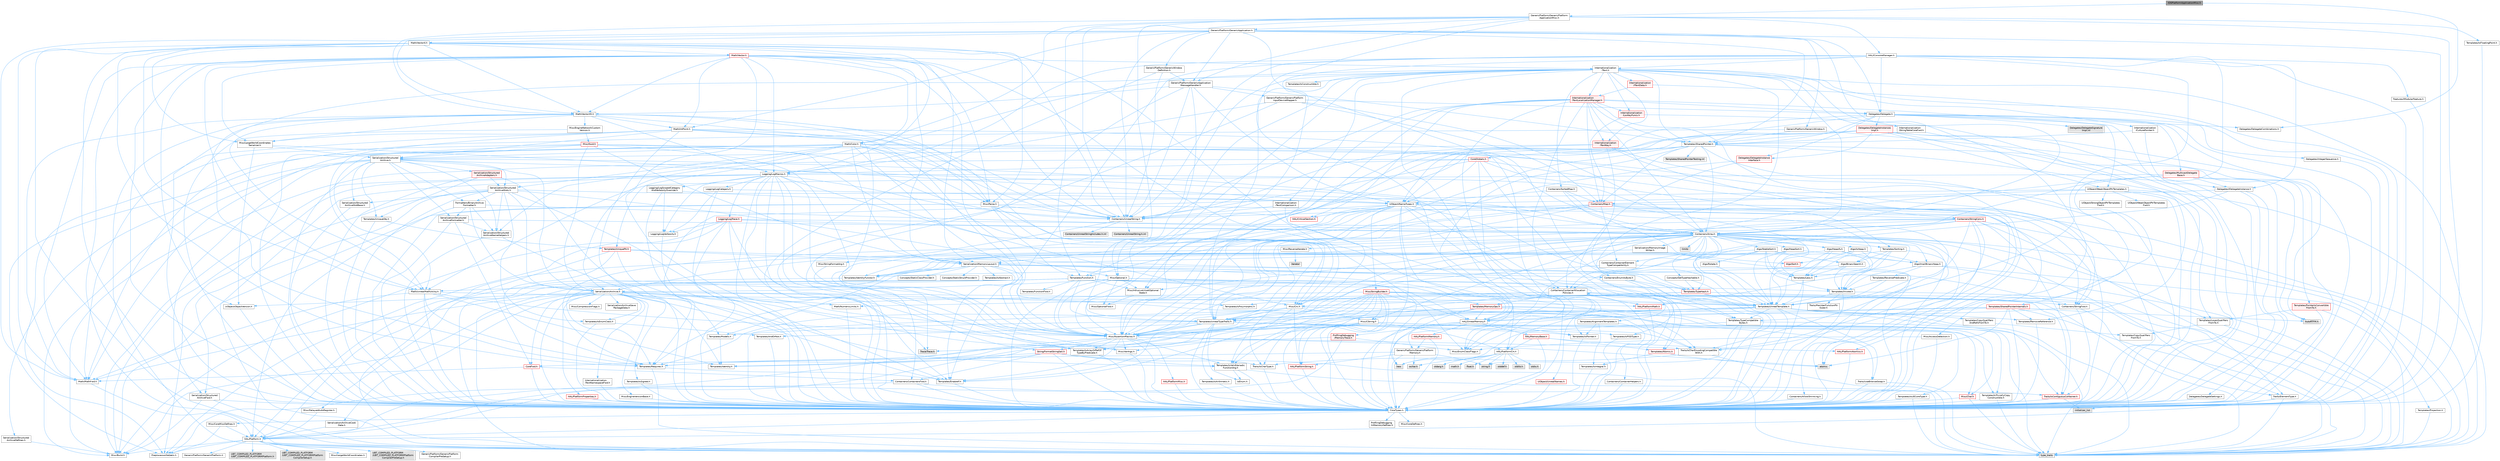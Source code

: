 digraph "IOSPlatformApplicationMisc.h"
{
 // INTERACTIVE_SVG=YES
 // LATEX_PDF_SIZE
  bgcolor="transparent";
  edge [fontname=Helvetica,fontsize=10,labelfontname=Helvetica,labelfontsize=10];
  node [fontname=Helvetica,fontsize=10,shape=box,height=0.2,width=0.4];
  Node1 [id="Node000001",label="IOSPlatformApplicationMisc.h",height=0.2,width=0.4,color="gray40", fillcolor="grey60", style="filled", fontcolor="black",tooltip=" "];
  Node1 -> Node2 [id="edge1_Node000001_Node000002",color="steelblue1",style="solid",tooltip=" "];
  Node2 [id="Node000002",label="GenericPlatform/GenericPlatform\lApplicationMisc.h",height=0.2,width=0.4,color="grey40", fillcolor="white", style="filled",URL="$d9/d09/GenericPlatformApplicationMisc_8h.html",tooltip=" "];
  Node2 -> Node3 [id="edge2_Node000002_Node000003",color="steelblue1",style="solid",tooltip=" "];
  Node3 [id="Node000003",label="Containers/UnrealString.h",height=0.2,width=0.4,color="grey40", fillcolor="white", style="filled",URL="$d5/dba/UnrealString_8h.html",tooltip=" "];
  Node3 -> Node4 [id="edge3_Node000003_Node000004",color="steelblue1",style="solid",tooltip=" "];
  Node4 [id="Node000004",label="Containers/UnrealStringIncludes.h.inl",height=0.2,width=0.4,color="grey60", fillcolor="#E0E0E0", style="filled",tooltip=" "];
  Node3 -> Node5 [id="edge4_Node000003_Node000005",color="steelblue1",style="solid",tooltip=" "];
  Node5 [id="Node000005",label="Containers/UnrealString.h.inl",height=0.2,width=0.4,color="grey60", fillcolor="#E0E0E0", style="filled",tooltip=" "];
  Node3 -> Node6 [id="edge5_Node000003_Node000006",color="steelblue1",style="solid",tooltip=" "];
  Node6 [id="Node000006",label="Misc/StringFormatArg.h",height=0.2,width=0.4,color="grey40", fillcolor="white", style="filled",URL="$d2/d16/StringFormatArg_8h.html",tooltip=" "];
  Node6 -> Node7 [id="edge6_Node000006_Node000007",color="steelblue1",style="solid",tooltip=" "];
  Node7 [id="Node000007",label="Containers/ContainersFwd.h",height=0.2,width=0.4,color="grey40", fillcolor="white", style="filled",URL="$d4/d0a/ContainersFwd_8h.html",tooltip=" "];
  Node7 -> Node8 [id="edge7_Node000007_Node000008",color="steelblue1",style="solid",tooltip=" "];
  Node8 [id="Node000008",label="HAL/Platform.h",height=0.2,width=0.4,color="grey40", fillcolor="white", style="filled",URL="$d9/dd0/Platform_8h.html",tooltip=" "];
  Node8 -> Node9 [id="edge8_Node000008_Node000009",color="steelblue1",style="solid",tooltip=" "];
  Node9 [id="Node000009",label="Misc/Build.h",height=0.2,width=0.4,color="grey40", fillcolor="white", style="filled",URL="$d3/dbb/Build_8h.html",tooltip=" "];
  Node8 -> Node10 [id="edge9_Node000008_Node000010",color="steelblue1",style="solid",tooltip=" "];
  Node10 [id="Node000010",label="Misc/LargeWorldCoordinates.h",height=0.2,width=0.4,color="grey40", fillcolor="white", style="filled",URL="$d2/dcb/LargeWorldCoordinates_8h.html",tooltip=" "];
  Node8 -> Node11 [id="edge10_Node000008_Node000011",color="steelblue1",style="solid",tooltip=" "];
  Node11 [id="Node000011",label="type_traits",height=0.2,width=0.4,color="grey60", fillcolor="#E0E0E0", style="filled",tooltip=" "];
  Node8 -> Node12 [id="edge11_Node000008_Node000012",color="steelblue1",style="solid",tooltip=" "];
  Node12 [id="Node000012",label="PreprocessorHelpers.h",height=0.2,width=0.4,color="grey40", fillcolor="white", style="filled",URL="$db/ddb/PreprocessorHelpers_8h.html",tooltip=" "];
  Node8 -> Node13 [id="edge12_Node000008_Node000013",color="steelblue1",style="solid",tooltip=" "];
  Node13 [id="Node000013",label="UBT_COMPILED_PLATFORM\l/UBT_COMPILED_PLATFORMPlatform\lCompilerPreSetup.h",height=0.2,width=0.4,color="grey60", fillcolor="#E0E0E0", style="filled",tooltip=" "];
  Node8 -> Node14 [id="edge13_Node000008_Node000014",color="steelblue1",style="solid",tooltip=" "];
  Node14 [id="Node000014",label="GenericPlatform/GenericPlatform\lCompilerPreSetup.h",height=0.2,width=0.4,color="grey40", fillcolor="white", style="filled",URL="$d9/dc8/GenericPlatformCompilerPreSetup_8h.html",tooltip=" "];
  Node8 -> Node15 [id="edge14_Node000008_Node000015",color="steelblue1",style="solid",tooltip=" "];
  Node15 [id="Node000015",label="GenericPlatform/GenericPlatform.h",height=0.2,width=0.4,color="grey40", fillcolor="white", style="filled",URL="$d6/d84/GenericPlatform_8h.html",tooltip=" "];
  Node8 -> Node16 [id="edge15_Node000008_Node000016",color="steelblue1",style="solid",tooltip=" "];
  Node16 [id="Node000016",label="UBT_COMPILED_PLATFORM\l/UBT_COMPILED_PLATFORMPlatform.h",height=0.2,width=0.4,color="grey60", fillcolor="#E0E0E0", style="filled",tooltip=" "];
  Node8 -> Node17 [id="edge16_Node000008_Node000017",color="steelblue1",style="solid",tooltip=" "];
  Node17 [id="Node000017",label="UBT_COMPILED_PLATFORM\l/UBT_COMPILED_PLATFORMPlatform\lCompilerSetup.h",height=0.2,width=0.4,color="grey60", fillcolor="#E0E0E0", style="filled",tooltip=" "];
  Node7 -> Node18 [id="edge17_Node000007_Node000018",color="steelblue1",style="solid",tooltip=" "];
  Node18 [id="Node000018",label="CoreTypes.h",height=0.2,width=0.4,color="grey40", fillcolor="white", style="filled",URL="$dc/dec/CoreTypes_8h.html",tooltip=" "];
  Node18 -> Node8 [id="edge18_Node000018_Node000008",color="steelblue1",style="solid",tooltip=" "];
  Node18 -> Node19 [id="edge19_Node000018_Node000019",color="steelblue1",style="solid",tooltip=" "];
  Node19 [id="Node000019",label="ProfilingDebugging\l/UMemoryDefines.h",height=0.2,width=0.4,color="grey40", fillcolor="white", style="filled",URL="$d2/da2/UMemoryDefines_8h.html",tooltip=" "];
  Node18 -> Node20 [id="edge20_Node000018_Node000020",color="steelblue1",style="solid",tooltip=" "];
  Node20 [id="Node000020",label="Misc/CoreMiscDefines.h",height=0.2,width=0.4,color="grey40", fillcolor="white", style="filled",URL="$da/d38/CoreMiscDefines_8h.html",tooltip=" "];
  Node20 -> Node8 [id="edge21_Node000020_Node000008",color="steelblue1",style="solid",tooltip=" "];
  Node20 -> Node12 [id="edge22_Node000020_Node000012",color="steelblue1",style="solid",tooltip=" "];
  Node18 -> Node21 [id="edge23_Node000018_Node000021",color="steelblue1",style="solid",tooltip=" "];
  Node21 [id="Node000021",label="Misc/CoreDefines.h",height=0.2,width=0.4,color="grey40", fillcolor="white", style="filled",URL="$d3/dd2/CoreDefines_8h.html",tooltip=" "];
  Node7 -> Node22 [id="edge24_Node000007_Node000022",color="steelblue1",style="solid",tooltip=" "];
  Node22 [id="Node000022",label="Traits/IsContiguousContainer.h",height=0.2,width=0.4,color="red", fillcolor="#FFF0F0", style="filled",URL="$d5/d3c/IsContiguousContainer_8h.html",tooltip=" "];
  Node22 -> Node18 [id="edge25_Node000022_Node000018",color="steelblue1",style="solid",tooltip=" "];
  Node22 -> Node24 [id="edge26_Node000022_Node000024",color="steelblue1",style="solid",tooltip=" "];
  Node24 [id="Node000024",label="initializer_list",height=0.2,width=0.4,color="grey60", fillcolor="#E0E0E0", style="filled",tooltip=" "];
  Node2 -> Node18 [id="edge27_Node000002_Node000018",color="steelblue1",style="solid",tooltip=" "];
  Node2 -> Node25 [id="edge28_Node000002_Node000025",color="steelblue1",style="solid",tooltip=" "];
  Node25 [id="Node000025",label="GenericPlatform/GenericApplication.h",height=0.2,width=0.4,color="grey40", fillcolor="white", style="filled",URL="$d2/d23/GenericApplication_8h.html",tooltip=" "];
  Node25 -> Node26 [id="edge29_Node000025_Node000026",color="steelblue1",style="solid",tooltip=" "];
  Node26 [id="Node000026",label="Containers/Array.h",height=0.2,width=0.4,color="grey40", fillcolor="white", style="filled",URL="$df/dd0/Array_8h.html",tooltip=" "];
  Node26 -> Node18 [id="edge30_Node000026_Node000018",color="steelblue1",style="solid",tooltip=" "];
  Node26 -> Node27 [id="edge31_Node000026_Node000027",color="steelblue1",style="solid",tooltip=" "];
  Node27 [id="Node000027",label="Misc/AssertionMacros.h",height=0.2,width=0.4,color="grey40", fillcolor="white", style="filled",URL="$d0/dfa/AssertionMacros_8h.html",tooltip=" "];
  Node27 -> Node18 [id="edge32_Node000027_Node000018",color="steelblue1",style="solid",tooltip=" "];
  Node27 -> Node8 [id="edge33_Node000027_Node000008",color="steelblue1",style="solid",tooltip=" "];
  Node27 -> Node28 [id="edge34_Node000027_Node000028",color="steelblue1",style="solid",tooltip=" "];
  Node28 [id="Node000028",label="HAL/PlatformMisc.h",height=0.2,width=0.4,color="red", fillcolor="#FFF0F0", style="filled",URL="$d0/df5/PlatformMisc_8h.html",tooltip=" "];
  Node28 -> Node18 [id="edge35_Node000028_Node000018",color="steelblue1",style="solid",tooltip=" "];
  Node27 -> Node12 [id="edge36_Node000027_Node000012",color="steelblue1",style="solid",tooltip=" "];
  Node27 -> Node60 [id="edge37_Node000027_Node000060",color="steelblue1",style="solid",tooltip=" "];
  Node60 [id="Node000060",label="Templates/EnableIf.h",height=0.2,width=0.4,color="grey40", fillcolor="white", style="filled",URL="$d7/d60/EnableIf_8h.html",tooltip=" "];
  Node60 -> Node18 [id="edge38_Node000060_Node000018",color="steelblue1",style="solid",tooltip=" "];
  Node27 -> Node61 [id="edge39_Node000027_Node000061",color="steelblue1",style="solid",tooltip=" "];
  Node61 [id="Node000061",label="Templates/IsArrayOrRefOf\lTypeByPredicate.h",height=0.2,width=0.4,color="grey40", fillcolor="white", style="filled",URL="$d6/da1/IsArrayOrRefOfTypeByPredicate_8h.html",tooltip=" "];
  Node61 -> Node18 [id="edge40_Node000061_Node000018",color="steelblue1",style="solid",tooltip=" "];
  Node27 -> Node62 [id="edge41_Node000027_Node000062",color="steelblue1",style="solid",tooltip=" "];
  Node62 [id="Node000062",label="Templates/IsValidVariadic\lFunctionArg.h",height=0.2,width=0.4,color="grey40", fillcolor="white", style="filled",URL="$d0/dc8/IsValidVariadicFunctionArg_8h.html",tooltip=" "];
  Node62 -> Node18 [id="edge42_Node000062_Node000018",color="steelblue1",style="solid",tooltip=" "];
  Node62 -> Node63 [id="edge43_Node000062_Node000063",color="steelblue1",style="solid",tooltip=" "];
  Node63 [id="Node000063",label="IsEnum.h",height=0.2,width=0.4,color="grey40", fillcolor="white", style="filled",URL="$d4/de5/IsEnum_8h.html",tooltip=" "];
  Node62 -> Node11 [id="edge44_Node000062_Node000011",color="steelblue1",style="solid",tooltip=" "];
  Node27 -> Node64 [id="edge45_Node000027_Node000064",color="steelblue1",style="solid",tooltip=" "];
  Node64 [id="Node000064",label="Traits/IsCharEncodingCompatible\lWith.h",height=0.2,width=0.4,color="grey40", fillcolor="white", style="filled",URL="$df/dd1/IsCharEncodingCompatibleWith_8h.html",tooltip=" "];
  Node64 -> Node11 [id="edge46_Node000064_Node000011",color="steelblue1",style="solid",tooltip=" "];
  Node64 -> Node65 [id="edge47_Node000064_Node000065",color="steelblue1",style="solid",tooltip=" "];
  Node65 [id="Node000065",label="Traits/IsCharType.h",height=0.2,width=0.4,color="grey40", fillcolor="white", style="filled",URL="$db/d51/IsCharType_8h.html",tooltip=" "];
  Node65 -> Node18 [id="edge48_Node000065_Node000018",color="steelblue1",style="solid",tooltip=" "];
  Node27 -> Node66 [id="edge49_Node000027_Node000066",color="steelblue1",style="solid",tooltip=" "];
  Node66 [id="Node000066",label="Misc/VarArgs.h",height=0.2,width=0.4,color="grey40", fillcolor="white", style="filled",URL="$d5/d6f/VarArgs_8h.html",tooltip=" "];
  Node66 -> Node18 [id="edge50_Node000066_Node000018",color="steelblue1",style="solid",tooltip=" "];
  Node27 -> Node67 [id="edge51_Node000027_Node000067",color="steelblue1",style="solid",tooltip=" "];
  Node67 [id="Node000067",label="String/FormatStringSan.h",height=0.2,width=0.4,color="red", fillcolor="#FFF0F0", style="filled",URL="$d3/d8b/FormatStringSan_8h.html",tooltip=" "];
  Node67 -> Node11 [id="edge52_Node000067_Node000011",color="steelblue1",style="solid",tooltip=" "];
  Node67 -> Node18 [id="edge53_Node000067_Node000018",color="steelblue1",style="solid",tooltip=" "];
  Node67 -> Node68 [id="edge54_Node000067_Node000068",color="steelblue1",style="solid",tooltip=" "];
  Node68 [id="Node000068",label="Templates/Requires.h",height=0.2,width=0.4,color="grey40", fillcolor="white", style="filled",URL="$dc/d96/Requires_8h.html",tooltip=" "];
  Node68 -> Node60 [id="edge55_Node000068_Node000060",color="steelblue1",style="solid",tooltip=" "];
  Node68 -> Node11 [id="edge56_Node000068_Node000011",color="steelblue1",style="solid",tooltip=" "];
  Node67 -> Node69 [id="edge57_Node000067_Node000069",color="steelblue1",style="solid",tooltip=" "];
  Node69 [id="Node000069",label="Templates/Identity.h",height=0.2,width=0.4,color="grey40", fillcolor="white", style="filled",URL="$d0/dd5/Identity_8h.html",tooltip=" "];
  Node67 -> Node62 [id="edge58_Node000067_Node000062",color="steelblue1",style="solid",tooltip=" "];
  Node67 -> Node65 [id="edge59_Node000067_Node000065",color="steelblue1",style="solid",tooltip=" "];
  Node67 -> Node7 [id="edge60_Node000067_Node000007",color="steelblue1",style="solid",tooltip=" "];
  Node27 -> Node73 [id="edge61_Node000027_Node000073",color="steelblue1",style="solid",tooltip=" "];
  Node73 [id="Node000073",label="atomic",height=0.2,width=0.4,color="grey60", fillcolor="#E0E0E0", style="filled",tooltip=" "];
  Node26 -> Node74 [id="edge62_Node000026_Node000074",color="steelblue1",style="solid",tooltip=" "];
  Node74 [id="Node000074",label="Misc/IntrusiveUnsetOptional\lState.h",height=0.2,width=0.4,color="grey40", fillcolor="white", style="filled",URL="$d2/d0a/IntrusiveUnsetOptionalState_8h.html",tooltip=" "];
  Node74 -> Node75 [id="edge63_Node000074_Node000075",color="steelblue1",style="solid",tooltip=" "];
  Node75 [id="Node000075",label="Misc/OptionalFwd.h",height=0.2,width=0.4,color="grey40", fillcolor="white", style="filled",URL="$dc/d50/OptionalFwd_8h.html",tooltip=" "];
  Node26 -> Node76 [id="edge64_Node000026_Node000076",color="steelblue1",style="solid",tooltip=" "];
  Node76 [id="Node000076",label="Misc/ReverseIterate.h",height=0.2,width=0.4,color="grey40", fillcolor="white", style="filled",URL="$db/de3/ReverseIterate_8h.html",tooltip=" "];
  Node76 -> Node8 [id="edge65_Node000076_Node000008",color="steelblue1",style="solid",tooltip=" "];
  Node76 -> Node77 [id="edge66_Node000076_Node000077",color="steelblue1",style="solid",tooltip=" "];
  Node77 [id="Node000077",label="iterator",height=0.2,width=0.4,color="grey60", fillcolor="#E0E0E0", style="filled",tooltip=" "];
  Node26 -> Node78 [id="edge67_Node000026_Node000078",color="steelblue1",style="solid",tooltip=" "];
  Node78 [id="Node000078",label="HAL/UnrealMemory.h",height=0.2,width=0.4,color="grey40", fillcolor="white", style="filled",URL="$d9/d96/UnrealMemory_8h.html",tooltip=" "];
  Node78 -> Node18 [id="edge68_Node000078_Node000018",color="steelblue1",style="solid",tooltip=" "];
  Node78 -> Node79 [id="edge69_Node000078_Node000079",color="steelblue1",style="solid",tooltip=" "];
  Node79 [id="Node000079",label="GenericPlatform/GenericPlatform\lMemory.h",height=0.2,width=0.4,color="grey40", fillcolor="white", style="filled",URL="$dd/d22/GenericPlatformMemory_8h.html",tooltip=" "];
  Node79 -> Node32 [id="edge70_Node000079_Node000032",color="steelblue1",style="solid",tooltip=" "];
  Node32 [id="Node000032",label="CoreFwd.h",height=0.2,width=0.4,color="red", fillcolor="#FFF0F0", style="filled",URL="$d1/d1e/CoreFwd_8h.html",tooltip=" "];
  Node32 -> Node18 [id="edge71_Node000032_Node000018",color="steelblue1",style="solid",tooltip=" "];
  Node32 -> Node7 [id="edge72_Node000032_Node000007",color="steelblue1",style="solid",tooltip=" "];
  Node32 -> Node33 [id="edge73_Node000032_Node000033",color="steelblue1",style="solid",tooltip=" "];
  Node33 [id="Node000033",label="Math/MathFwd.h",height=0.2,width=0.4,color="grey40", fillcolor="white", style="filled",URL="$d2/d10/MathFwd_8h.html",tooltip=" "];
  Node33 -> Node8 [id="edge74_Node000033_Node000008",color="steelblue1",style="solid",tooltip=" "];
  Node79 -> Node18 [id="edge75_Node000079_Node000018",color="steelblue1",style="solid",tooltip=" "];
  Node79 -> Node80 [id="edge76_Node000079_Node000080",color="steelblue1",style="solid",tooltip=" "];
  Node80 [id="Node000080",label="HAL/PlatformString.h",height=0.2,width=0.4,color="red", fillcolor="#FFF0F0", style="filled",URL="$db/db5/PlatformString_8h.html",tooltip=" "];
  Node80 -> Node18 [id="edge77_Node000080_Node000018",color="steelblue1",style="solid",tooltip=" "];
  Node79 -> Node45 [id="edge78_Node000079_Node000045",color="steelblue1",style="solid",tooltip=" "];
  Node45 [id="Node000045",label="string.h",height=0.2,width=0.4,color="grey60", fillcolor="#E0E0E0", style="filled",tooltip=" "];
  Node79 -> Node38 [id="edge79_Node000079_Node000038",color="steelblue1",style="solid",tooltip=" "];
  Node38 [id="Node000038",label="wchar.h",height=0.2,width=0.4,color="grey60", fillcolor="#E0E0E0", style="filled",tooltip=" "];
  Node78 -> Node82 [id="edge80_Node000078_Node000082",color="steelblue1",style="solid",tooltip=" "];
  Node82 [id="Node000082",label="HAL/MemoryBase.h",height=0.2,width=0.4,color="red", fillcolor="#FFF0F0", style="filled",URL="$d6/d9f/MemoryBase_8h.html",tooltip=" "];
  Node82 -> Node18 [id="edge81_Node000082_Node000018",color="steelblue1",style="solid",tooltip=" "];
  Node82 -> Node53 [id="edge82_Node000082_Node000053",color="steelblue1",style="solid",tooltip=" "];
  Node53 [id="Node000053",label="HAL/PlatformAtomics.h",height=0.2,width=0.4,color="red", fillcolor="#FFF0F0", style="filled",URL="$d3/d36/PlatformAtomics_8h.html",tooltip=" "];
  Node53 -> Node18 [id="edge83_Node000053_Node000018",color="steelblue1",style="solid",tooltip=" "];
  Node82 -> Node36 [id="edge84_Node000082_Node000036",color="steelblue1",style="solid",tooltip=" "];
  Node36 [id="Node000036",label="HAL/PlatformCrt.h",height=0.2,width=0.4,color="grey40", fillcolor="white", style="filled",URL="$d8/d75/PlatformCrt_8h.html",tooltip=" "];
  Node36 -> Node37 [id="edge85_Node000036_Node000037",color="steelblue1",style="solid",tooltip=" "];
  Node37 [id="Node000037",label="new",height=0.2,width=0.4,color="grey60", fillcolor="#E0E0E0", style="filled",tooltip=" "];
  Node36 -> Node38 [id="edge86_Node000036_Node000038",color="steelblue1",style="solid",tooltip=" "];
  Node36 -> Node39 [id="edge87_Node000036_Node000039",color="steelblue1",style="solid",tooltip=" "];
  Node39 [id="Node000039",label="stddef.h",height=0.2,width=0.4,color="grey60", fillcolor="#E0E0E0", style="filled",tooltip=" "];
  Node36 -> Node40 [id="edge88_Node000036_Node000040",color="steelblue1",style="solid",tooltip=" "];
  Node40 [id="Node000040",label="stdlib.h",height=0.2,width=0.4,color="grey60", fillcolor="#E0E0E0", style="filled",tooltip=" "];
  Node36 -> Node41 [id="edge89_Node000036_Node000041",color="steelblue1",style="solid",tooltip=" "];
  Node41 [id="Node000041",label="stdio.h",height=0.2,width=0.4,color="grey60", fillcolor="#E0E0E0", style="filled",tooltip=" "];
  Node36 -> Node42 [id="edge90_Node000036_Node000042",color="steelblue1",style="solid",tooltip=" "];
  Node42 [id="Node000042",label="stdarg.h",height=0.2,width=0.4,color="grey60", fillcolor="#E0E0E0", style="filled",tooltip=" "];
  Node36 -> Node43 [id="edge91_Node000036_Node000043",color="steelblue1",style="solid",tooltip=" "];
  Node43 [id="Node000043",label="math.h",height=0.2,width=0.4,color="grey60", fillcolor="#E0E0E0", style="filled",tooltip=" "];
  Node36 -> Node44 [id="edge92_Node000036_Node000044",color="steelblue1",style="solid",tooltip=" "];
  Node44 [id="Node000044",label="float.h",height=0.2,width=0.4,color="grey60", fillcolor="#E0E0E0", style="filled",tooltip=" "];
  Node36 -> Node45 [id="edge93_Node000036_Node000045",color="steelblue1",style="solid",tooltip=" "];
  Node82 -> Node86 [id="edge94_Node000082_Node000086",color="steelblue1",style="solid",tooltip=" "];
  Node86 [id="Node000086",label="Templates/Atomic.h",height=0.2,width=0.4,color="red", fillcolor="#FFF0F0", style="filled",URL="$d3/d91/Atomic_8h.html",tooltip=" "];
  Node86 -> Node89 [id="edge95_Node000086_Node000089",color="steelblue1",style="solid",tooltip=" "];
  Node89 [id="Node000089",label="Templates/IsIntegral.h",height=0.2,width=0.4,color="grey40", fillcolor="white", style="filled",URL="$da/d64/IsIntegral_8h.html",tooltip=" "];
  Node89 -> Node18 [id="edge96_Node000089_Node000018",color="steelblue1",style="solid",tooltip=" "];
  Node86 -> Node73 [id="edge97_Node000086_Node000073",color="steelblue1",style="solid",tooltip=" "];
  Node78 -> Node95 [id="edge98_Node000078_Node000095",color="steelblue1",style="solid",tooltip=" "];
  Node95 [id="Node000095",label="HAL/PlatformMemory.h",height=0.2,width=0.4,color="red", fillcolor="#FFF0F0", style="filled",URL="$de/d68/PlatformMemory_8h.html",tooltip=" "];
  Node95 -> Node18 [id="edge99_Node000095_Node000018",color="steelblue1",style="solid",tooltip=" "];
  Node95 -> Node79 [id="edge100_Node000095_Node000079",color="steelblue1",style="solid",tooltip=" "];
  Node78 -> Node97 [id="edge101_Node000078_Node000097",color="steelblue1",style="solid",tooltip=" "];
  Node97 [id="Node000097",label="ProfilingDebugging\l/MemoryTrace.h",height=0.2,width=0.4,color="red", fillcolor="#FFF0F0", style="filled",URL="$da/dd7/MemoryTrace_8h.html",tooltip=" "];
  Node97 -> Node8 [id="edge102_Node000097_Node000008",color="steelblue1",style="solid",tooltip=" "];
  Node97 -> Node48 [id="edge103_Node000097_Node000048",color="steelblue1",style="solid",tooltip=" "];
  Node48 [id="Node000048",label="Misc/EnumClassFlags.h",height=0.2,width=0.4,color="grey40", fillcolor="white", style="filled",URL="$d8/de7/EnumClassFlags_8h.html",tooltip=" "];
  Node97 -> Node59 [id="edge104_Node000097_Node000059",color="steelblue1",style="solid",tooltip=" "];
  Node59 [id="Node000059",label="Trace/Trace.h",height=0.2,width=0.4,color="grey60", fillcolor="#E0E0E0", style="filled",tooltip=" "];
  Node78 -> Node98 [id="edge105_Node000078_Node000098",color="steelblue1",style="solid",tooltip=" "];
  Node98 [id="Node000098",label="Templates/IsPointer.h",height=0.2,width=0.4,color="grey40", fillcolor="white", style="filled",URL="$d7/d05/IsPointer_8h.html",tooltip=" "];
  Node98 -> Node18 [id="edge106_Node000098_Node000018",color="steelblue1",style="solid",tooltip=" "];
  Node26 -> Node99 [id="edge107_Node000026_Node000099",color="steelblue1",style="solid",tooltip=" "];
  Node99 [id="Node000099",label="Templates/UnrealTypeTraits.h",height=0.2,width=0.4,color="grey40", fillcolor="white", style="filled",URL="$d2/d2d/UnrealTypeTraits_8h.html",tooltip=" "];
  Node99 -> Node18 [id="edge108_Node000099_Node000018",color="steelblue1",style="solid",tooltip=" "];
  Node99 -> Node98 [id="edge109_Node000099_Node000098",color="steelblue1",style="solid",tooltip=" "];
  Node99 -> Node27 [id="edge110_Node000099_Node000027",color="steelblue1",style="solid",tooltip=" "];
  Node99 -> Node91 [id="edge111_Node000099_Node000091",color="steelblue1",style="solid",tooltip=" "];
  Node91 [id="Node000091",label="Templates/AndOrNot.h",height=0.2,width=0.4,color="grey40", fillcolor="white", style="filled",URL="$db/d0a/AndOrNot_8h.html",tooltip=" "];
  Node91 -> Node18 [id="edge112_Node000091_Node000018",color="steelblue1",style="solid",tooltip=" "];
  Node99 -> Node60 [id="edge113_Node000099_Node000060",color="steelblue1",style="solid",tooltip=" "];
  Node99 -> Node100 [id="edge114_Node000099_Node000100",color="steelblue1",style="solid",tooltip=" "];
  Node100 [id="Node000100",label="Templates/IsArithmetic.h",height=0.2,width=0.4,color="grey40", fillcolor="white", style="filled",URL="$d2/d5d/IsArithmetic_8h.html",tooltip=" "];
  Node100 -> Node18 [id="edge115_Node000100_Node000018",color="steelblue1",style="solid",tooltip=" "];
  Node99 -> Node63 [id="edge116_Node000099_Node000063",color="steelblue1",style="solid",tooltip=" "];
  Node99 -> Node101 [id="edge117_Node000099_Node000101",color="steelblue1",style="solid",tooltip=" "];
  Node101 [id="Node000101",label="Templates/Models.h",height=0.2,width=0.4,color="grey40", fillcolor="white", style="filled",URL="$d3/d0c/Models_8h.html",tooltip=" "];
  Node101 -> Node69 [id="edge118_Node000101_Node000069",color="steelblue1",style="solid",tooltip=" "];
  Node99 -> Node102 [id="edge119_Node000099_Node000102",color="steelblue1",style="solid",tooltip=" "];
  Node102 [id="Node000102",label="Templates/IsPODType.h",height=0.2,width=0.4,color="grey40", fillcolor="white", style="filled",URL="$d7/db1/IsPODType_8h.html",tooltip=" "];
  Node102 -> Node18 [id="edge120_Node000102_Node000018",color="steelblue1",style="solid",tooltip=" "];
  Node99 -> Node103 [id="edge121_Node000099_Node000103",color="steelblue1",style="solid",tooltip=" "];
  Node103 [id="Node000103",label="Templates/IsUECoreType.h",height=0.2,width=0.4,color="grey40", fillcolor="white", style="filled",URL="$d1/db8/IsUECoreType_8h.html",tooltip=" "];
  Node103 -> Node18 [id="edge122_Node000103_Node000018",color="steelblue1",style="solid",tooltip=" "];
  Node103 -> Node11 [id="edge123_Node000103_Node000011",color="steelblue1",style="solid",tooltip=" "];
  Node99 -> Node92 [id="edge124_Node000099_Node000092",color="steelblue1",style="solid",tooltip=" "];
  Node92 [id="Node000092",label="Templates/IsTriviallyCopy\lConstructible.h",height=0.2,width=0.4,color="grey40", fillcolor="white", style="filled",URL="$d3/d78/IsTriviallyCopyConstructible_8h.html",tooltip=" "];
  Node92 -> Node18 [id="edge125_Node000092_Node000018",color="steelblue1",style="solid",tooltip=" "];
  Node92 -> Node11 [id="edge126_Node000092_Node000011",color="steelblue1",style="solid",tooltip=" "];
  Node26 -> Node104 [id="edge127_Node000026_Node000104",color="steelblue1",style="solid",tooltip=" "];
  Node104 [id="Node000104",label="Templates/UnrealTemplate.h",height=0.2,width=0.4,color="grey40", fillcolor="white", style="filled",URL="$d4/d24/UnrealTemplate_8h.html",tooltip=" "];
  Node104 -> Node18 [id="edge128_Node000104_Node000018",color="steelblue1",style="solid",tooltip=" "];
  Node104 -> Node98 [id="edge129_Node000104_Node000098",color="steelblue1",style="solid",tooltip=" "];
  Node104 -> Node78 [id="edge130_Node000104_Node000078",color="steelblue1",style="solid",tooltip=" "];
  Node104 -> Node105 [id="edge131_Node000104_Node000105",color="steelblue1",style="solid",tooltip=" "];
  Node105 [id="Node000105",label="Templates/CopyQualifiers\lAndRefsFromTo.h",height=0.2,width=0.4,color="grey40", fillcolor="white", style="filled",URL="$d3/db3/CopyQualifiersAndRefsFromTo_8h.html",tooltip=" "];
  Node105 -> Node106 [id="edge132_Node000105_Node000106",color="steelblue1",style="solid",tooltip=" "];
  Node106 [id="Node000106",label="Templates/CopyQualifiers\lFromTo.h",height=0.2,width=0.4,color="grey40", fillcolor="white", style="filled",URL="$d5/db4/CopyQualifiersFromTo_8h.html",tooltip=" "];
  Node104 -> Node99 [id="edge133_Node000104_Node000099",color="steelblue1",style="solid",tooltip=" "];
  Node104 -> Node107 [id="edge134_Node000104_Node000107",color="steelblue1",style="solid",tooltip=" "];
  Node107 [id="Node000107",label="Templates/RemoveReference.h",height=0.2,width=0.4,color="grey40", fillcolor="white", style="filled",URL="$da/dbe/RemoveReference_8h.html",tooltip=" "];
  Node107 -> Node18 [id="edge135_Node000107_Node000018",color="steelblue1",style="solid",tooltip=" "];
  Node104 -> Node68 [id="edge136_Node000104_Node000068",color="steelblue1",style="solid",tooltip=" "];
  Node104 -> Node108 [id="edge137_Node000104_Node000108",color="steelblue1",style="solid",tooltip=" "];
  Node108 [id="Node000108",label="Templates/TypeCompatible\lBytes.h",height=0.2,width=0.4,color="grey40", fillcolor="white", style="filled",URL="$df/d0a/TypeCompatibleBytes_8h.html",tooltip=" "];
  Node108 -> Node18 [id="edge138_Node000108_Node000018",color="steelblue1",style="solid",tooltip=" "];
  Node108 -> Node45 [id="edge139_Node000108_Node000045",color="steelblue1",style="solid",tooltip=" "];
  Node108 -> Node37 [id="edge140_Node000108_Node000037",color="steelblue1",style="solid",tooltip=" "];
  Node108 -> Node11 [id="edge141_Node000108_Node000011",color="steelblue1",style="solid",tooltip=" "];
  Node104 -> Node69 [id="edge142_Node000104_Node000069",color="steelblue1",style="solid",tooltip=" "];
  Node104 -> Node22 [id="edge143_Node000104_Node000022",color="steelblue1",style="solid",tooltip=" "];
  Node104 -> Node109 [id="edge144_Node000104_Node000109",color="steelblue1",style="solid",tooltip=" "];
  Node109 [id="Node000109",label="Traits/UseBitwiseSwap.h",height=0.2,width=0.4,color="grey40", fillcolor="white", style="filled",URL="$db/df3/UseBitwiseSwap_8h.html",tooltip=" "];
  Node109 -> Node18 [id="edge145_Node000109_Node000018",color="steelblue1",style="solid",tooltip=" "];
  Node109 -> Node11 [id="edge146_Node000109_Node000011",color="steelblue1",style="solid",tooltip=" "];
  Node104 -> Node11 [id="edge147_Node000104_Node000011",color="steelblue1",style="solid",tooltip=" "];
  Node26 -> Node110 [id="edge148_Node000026_Node000110",color="steelblue1",style="solid",tooltip=" "];
  Node110 [id="Node000110",label="Containers/AllowShrinking.h",height=0.2,width=0.4,color="grey40", fillcolor="white", style="filled",URL="$d7/d1a/AllowShrinking_8h.html",tooltip=" "];
  Node110 -> Node18 [id="edge149_Node000110_Node000018",color="steelblue1",style="solid",tooltip=" "];
  Node26 -> Node111 [id="edge150_Node000026_Node000111",color="steelblue1",style="solid",tooltip=" "];
  Node111 [id="Node000111",label="Containers/ContainerAllocation\lPolicies.h",height=0.2,width=0.4,color="grey40", fillcolor="white", style="filled",URL="$d7/dff/ContainerAllocationPolicies_8h.html",tooltip=" "];
  Node111 -> Node18 [id="edge151_Node000111_Node000018",color="steelblue1",style="solid",tooltip=" "];
  Node111 -> Node112 [id="edge152_Node000111_Node000112",color="steelblue1",style="solid",tooltip=" "];
  Node112 [id="Node000112",label="Containers/ContainerHelpers.h",height=0.2,width=0.4,color="grey40", fillcolor="white", style="filled",URL="$d7/d33/ContainerHelpers_8h.html",tooltip=" "];
  Node112 -> Node18 [id="edge153_Node000112_Node000018",color="steelblue1",style="solid",tooltip=" "];
  Node111 -> Node111 [id="edge154_Node000111_Node000111",color="steelblue1",style="solid",tooltip=" "];
  Node111 -> Node113 [id="edge155_Node000111_Node000113",color="steelblue1",style="solid",tooltip=" "];
  Node113 [id="Node000113",label="HAL/PlatformMath.h",height=0.2,width=0.4,color="red", fillcolor="#FFF0F0", style="filled",URL="$dc/d53/PlatformMath_8h.html",tooltip=" "];
  Node113 -> Node18 [id="edge156_Node000113_Node000018",color="steelblue1",style="solid",tooltip=" "];
  Node111 -> Node78 [id="edge157_Node000111_Node000078",color="steelblue1",style="solid",tooltip=" "];
  Node111 -> Node46 [id="edge158_Node000111_Node000046",color="steelblue1",style="solid",tooltip=" "];
  Node46 [id="Node000046",label="Math/NumericLimits.h",height=0.2,width=0.4,color="grey40", fillcolor="white", style="filled",URL="$df/d1b/NumericLimits_8h.html",tooltip=" "];
  Node46 -> Node18 [id="edge159_Node000046_Node000018",color="steelblue1",style="solid",tooltip=" "];
  Node111 -> Node27 [id="edge160_Node000111_Node000027",color="steelblue1",style="solid",tooltip=" "];
  Node111 -> Node121 [id="edge161_Node000111_Node000121",color="steelblue1",style="solid",tooltip=" "];
  Node121 [id="Node000121",label="Templates/IsPolymorphic.h",height=0.2,width=0.4,color="grey40", fillcolor="white", style="filled",URL="$dc/d20/IsPolymorphic_8h.html",tooltip=" "];
  Node111 -> Node122 [id="edge162_Node000111_Node000122",color="steelblue1",style="solid",tooltip=" "];
  Node122 [id="Node000122",label="Templates/MemoryOps.h",height=0.2,width=0.4,color="red", fillcolor="#FFF0F0", style="filled",URL="$db/dea/MemoryOps_8h.html",tooltip=" "];
  Node122 -> Node18 [id="edge163_Node000122_Node000018",color="steelblue1",style="solid",tooltip=" "];
  Node122 -> Node78 [id="edge164_Node000122_Node000078",color="steelblue1",style="solid",tooltip=" "];
  Node122 -> Node92 [id="edge165_Node000122_Node000092",color="steelblue1",style="solid",tooltip=" "];
  Node122 -> Node68 [id="edge166_Node000122_Node000068",color="steelblue1",style="solid",tooltip=" "];
  Node122 -> Node99 [id="edge167_Node000122_Node000099",color="steelblue1",style="solid",tooltip=" "];
  Node122 -> Node109 [id="edge168_Node000122_Node000109",color="steelblue1",style="solid",tooltip=" "];
  Node122 -> Node37 [id="edge169_Node000122_Node000037",color="steelblue1",style="solid",tooltip=" "];
  Node122 -> Node11 [id="edge170_Node000122_Node000011",color="steelblue1",style="solid",tooltip=" "];
  Node111 -> Node108 [id="edge171_Node000111_Node000108",color="steelblue1",style="solid",tooltip=" "];
  Node111 -> Node11 [id="edge172_Node000111_Node000011",color="steelblue1",style="solid",tooltip=" "];
  Node26 -> Node123 [id="edge173_Node000026_Node000123",color="steelblue1",style="solid",tooltip=" "];
  Node123 [id="Node000123",label="Containers/ContainerElement\lTypeCompatibility.h",height=0.2,width=0.4,color="grey40", fillcolor="white", style="filled",URL="$df/ddf/ContainerElementTypeCompatibility_8h.html",tooltip=" "];
  Node123 -> Node18 [id="edge174_Node000123_Node000018",color="steelblue1",style="solid",tooltip=" "];
  Node123 -> Node99 [id="edge175_Node000123_Node000099",color="steelblue1",style="solid",tooltip=" "];
  Node26 -> Node124 [id="edge176_Node000026_Node000124",color="steelblue1",style="solid",tooltip=" "];
  Node124 [id="Node000124",label="Serialization/Archive.h",height=0.2,width=0.4,color="grey40", fillcolor="white", style="filled",URL="$d7/d3b/Archive_8h.html",tooltip=" "];
  Node124 -> Node32 [id="edge177_Node000124_Node000032",color="steelblue1",style="solid",tooltip=" "];
  Node124 -> Node18 [id="edge178_Node000124_Node000018",color="steelblue1",style="solid",tooltip=" "];
  Node124 -> Node125 [id="edge179_Node000124_Node000125",color="steelblue1",style="solid",tooltip=" "];
  Node125 [id="Node000125",label="HAL/PlatformProperties.h",height=0.2,width=0.4,color="red", fillcolor="#FFF0F0", style="filled",URL="$d9/db0/PlatformProperties_8h.html",tooltip=" "];
  Node125 -> Node18 [id="edge180_Node000125_Node000018",color="steelblue1",style="solid",tooltip=" "];
  Node124 -> Node128 [id="edge181_Node000124_Node000128",color="steelblue1",style="solid",tooltip=" "];
  Node128 [id="Node000128",label="Internationalization\l/TextNamespaceFwd.h",height=0.2,width=0.4,color="grey40", fillcolor="white", style="filled",URL="$d8/d97/TextNamespaceFwd_8h.html",tooltip=" "];
  Node128 -> Node18 [id="edge182_Node000128_Node000018",color="steelblue1",style="solid",tooltip=" "];
  Node124 -> Node33 [id="edge183_Node000124_Node000033",color="steelblue1",style="solid",tooltip=" "];
  Node124 -> Node27 [id="edge184_Node000124_Node000027",color="steelblue1",style="solid",tooltip=" "];
  Node124 -> Node9 [id="edge185_Node000124_Node000009",color="steelblue1",style="solid",tooltip=" "];
  Node124 -> Node47 [id="edge186_Node000124_Node000047",color="steelblue1",style="solid",tooltip=" "];
  Node47 [id="Node000047",label="Misc/CompressionFlags.h",height=0.2,width=0.4,color="grey40", fillcolor="white", style="filled",URL="$d9/d76/CompressionFlags_8h.html",tooltip=" "];
  Node124 -> Node129 [id="edge187_Node000124_Node000129",color="steelblue1",style="solid",tooltip=" "];
  Node129 [id="Node000129",label="Misc/EngineVersionBase.h",height=0.2,width=0.4,color="grey40", fillcolor="white", style="filled",URL="$d5/d2b/EngineVersionBase_8h.html",tooltip=" "];
  Node129 -> Node18 [id="edge188_Node000129_Node000018",color="steelblue1",style="solid",tooltip=" "];
  Node124 -> Node66 [id="edge189_Node000124_Node000066",color="steelblue1",style="solid",tooltip=" "];
  Node124 -> Node130 [id="edge190_Node000124_Node000130",color="steelblue1",style="solid",tooltip=" "];
  Node130 [id="Node000130",label="Serialization/ArchiveCook\lData.h",height=0.2,width=0.4,color="grey40", fillcolor="white", style="filled",URL="$dc/db6/ArchiveCookData_8h.html",tooltip=" "];
  Node130 -> Node8 [id="edge191_Node000130_Node000008",color="steelblue1",style="solid",tooltip=" "];
  Node124 -> Node131 [id="edge192_Node000124_Node000131",color="steelblue1",style="solid",tooltip=" "];
  Node131 [id="Node000131",label="Serialization/ArchiveSave\lPackageData.h",height=0.2,width=0.4,color="grey40", fillcolor="white", style="filled",URL="$d1/d37/ArchiveSavePackageData_8h.html",tooltip=" "];
  Node124 -> Node60 [id="edge193_Node000124_Node000060",color="steelblue1",style="solid",tooltip=" "];
  Node124 -> Node61 [id="edge194_Node000124_Node000061",color="steelblue1",style="solid",tooltip=" "];
  Node124 -> Node132 [id="edge195_Node000124_Node000132",color="steelblue1",style="solid",tooltip=" "];
  Node132 [id="Node000132",label="Templates/IsEnumClass.h",height=0.2,width=0.4,color="grey40", fillcolor="white", style="filled",URL="$d7/d15/IsEnumClass_8h.html",tooltip=" "];
  Node132 -> Node18 [id="edge196_Node000132_Node000018",color="steelblue1",style="solid",tooltip=" "];
  Node132 -> Node91 [id="edge197_Node000132_Node000091",color="steelblue1",style="solid",tooltip=" "];
  Node124 -> Node118 [id="edge198_Node000124_Node000118",color="steelblue1",style="solid",tooltip=" "];
  Node118 [id="Node000118",label="Templates/IsSigned.h",height=0.2,width=0.4,color="grey40", fillcolor="white", style="filled",URL="$d8/dd8/IsSigned_8h.html",tooltip=" "];
  Node118 -> Node18 [id="edge199_Node000118_Node000018",color="steelblue1",style="solid",tooltip=" "];
  Node124 -> Node62 [id="edge200_Node000124_Node000062",color="steelblue1",style="solid",tooltip=" "];
  Node124 -> Node104 [id="edge201_Node000124_Node000104",color="steelblue1",style="solid",tooltip=" "];
  Node124 -> Node64 [id="edge202_Node000124_Node000064",color="steelblue1",style="solid",tooltip=" "];
  Node124 -> Node133 [id="edge203_Node000124_Node000133",color="steelblue1",style="solid",tooltip=" "];
  Node133 [id="Node000133",label="UObject/ObjectVersion.h",height=0.2,width=0.4,color="grey40", fillcolor="white", style="filled",URL="$da/d63/ObjectVersion_8h.html",tooltip=" "];
  Node133 -> Node18 [id="edge204_Node000133_Node000018",color="steelblue1",style="solid",tooltip=" "];
  Node26 -> Node134 [id="edge205_Node000026_Node000134",color="steelblue1",style="solid",tooltip=" "];
  Node134 [id="Node000134",label="Serialization/MemoryImage\lWriter.h",height=0.2,width=0.4,color="grey40", fillcolor="white", style="filled",URL="$d0/d08/MemoryImageWriter_8h.html",tooltip=" "];
  Node134 -> Node18 [id="edge206_Node000134_Node000018",color="steelblue1",style="solid",tooltip=" "];
  Node134 -> Node135 [id="edge207_Node000134_Node000135",color="steelblue1",style="solid",tooltip=" "];
  Node135 [id="Node000135",label="Serialization/MemoryLayout.h",height=0.2,width=0.4,color="grey40", fillcolor="white", style="filled",URL="$d7/d66/MemoryLayout_8h.html",tooltip=" "];
  Node135 -> Node136 [id="edge208_Node000135_Node000136",color="steelblue1",style="solid",tooltip=" "];
  Node136 [id="Node000136",label="Concepts/StaticClassProvider.h",height=0.2,width=0.4,color="grey40", fillcolor="white", style="filled",URL="$dd/d83/StaticClassProvider_8h.html",tooltip=" "];
  Node135 -> Node137 [id="edge209_Node000135_Node000137",color="steelblue1",style="solid",tooltip=" "];
  Node137 [id="Node000137",label="Concepts/StaticStructProvider.h",height=0.2,width=0.4,color="grey40", fillcolor="white", style="filled",URL="$d5/d77/StaticStructProvider_8h.html",tooltip=" "];
  Node135 -> Node138 [id="edge210_Node000135_Node000138",color="steelblue1",style="solid",tooltip=" "];
  Node138 [id="Node000138",label="Containers/EnumAsByte.h",height=0.2,width=0.4,color="grey40", fillcolor="white", style="filled",URL="$d6/d9a/EnumAsByte_8h.html",tooltip=" "];
  Node138 -> Node18 [id="edge211_Node000138_Node000018",color="steelblue1",style="solid",tooltip=" "];
  Node138 -> Node102 [id="edge212_Node000138_Node000102",color="steelblue1",style="solid",tooltip=" "];
  Node138 -> Node139 [id="edge213_Node000138_Node000139",color="steelblue1",style="solid",tooltip=" "];
  Node139 [id="Node000139",label="Templates/TypeHash.h",height=0.2,width=0.4,color="red", fillcolor="#FFF0F0", style="filled",URL="$d1/d62/TypeHash_8h.html",tooltip=" "];
  Node139 -> Node18 [id="edge214_Node000139_Node000018",color="steelblue1",style="solid",tooltip=" "];
  Node139 -> Node68 [id="edge215_Node000139_Node000068",color="steelblue1",style="solid",tooltip=" "];
  Node139 -> Node140 [id="edge216_Node000139_Node000140",color="steelblue1",style="solid",tooltip=" "];
  Node140 [id="Node000140",label="Misc/Crc.h",height=0.2,width=0.4,color="grey40", fillcolor="white", style="filled",URL="$d4/dd2/Crc_8h.html",tooltip=" "];
  Node140 -> Node18 [id="edge217_Node000140_Node000018",color="steelblue1",style="solid",tooltip=" "];
  Node140 -> Node80 [id="edge218_Node000140_Node000080",color="steelblue1",style="solid",tooltip=" "];
  Node140 -> Node27 [id="edge219_Node000140_Node000027",color="steelblue1",style="solid",tooltip=" "];
  Node140 -> Node141 [id="edge220_Node000140_Node000141",color="steelblue1",style="solid",tooltip=" "];
  Node141 [id="Node000141",label="Misc/CString.h",height=0.2,width=0.4,color="grey40", fillcolor="white", style="filled",URL="$d2/d49/CString_8h.html",tooltip=" "];
  Node141 -> Node18 [id="edge221_Node000141_Node000018",color="steelblue1",style="solid",tooltip=" "];
  Node141 -> Node36 [id="edge222_Node000141_Node000036",color="steelblue1",style="solid",tooltip=" "];
  Node141 -> Node80 [id="edge223_Node000141_Node000080",color="steelblue1",style="solid",tooltip=" "];
  Node141 -> Node27 [id="edge224_Node000141_Node000027",color="steelblue1",style="solid",tooltip=" "];
  Node141 -> Node142 [id="edge225_Node000141_Node000142",color="steelblue1",style="solid",tooltip=" "];
  Node142 [id="Node000142",label="Misc/Char.h",height=0.2,width=0.4,color="red", fillcolor="#FFF0F0", style="filled",URL="$d0/d58/Char_8h.html",tooltip=" "];
  Node142 -> Node18 [id="edge226_Node000142_Node000018",color="steelblue1",style="solid",tooltip=" "];
  Node142 -> Node11 [id="edge227_Node000142_Node000011",color="steelblue1",style="solid",tooltip=" "];
  Node141 -> Node66 [id="edge228_Node000141_Node000066",color="steelblue1",style="solid",tooltip=" "];
  Node141 -> Node61 [id="edge229_Node000141_Node000061",color="steelblue1",style="solid",tooltip=" "];
  Node141 -> Node62 [id="edge230_Node000141_Node000062",color="steelblue1",style="solid",tooltip=" "];
  Node141 -> Node64 [id="edge231_Node000141_Node000064",color="steelblue1",style="solid",tooltip=" "];
  Node140 -> Node142 [id="edge232_Node000140_Node000142",color="steelblue1",style="solid",tooltip=" "];
  Node140 -> Node99 [id="edge233_Node000140_Node000099",color="steelblue1",style="solid",tooltip=" "];
  Node140 -> Node65 [id="edge234_Node000140_Node000065",color="steelblue1",style="solid",tooltip=" "];
  Node139 -> Node11 [id="edge235_Node000139_Node000011",color="steelblue1",style="solid",tooltip=" "];
  Node135 -> Node30 [id="edge236_Node000135_Node000030",color="steelblue1",style="solid",tooltip=" "];
  Node30 [id="Node000030",label="Containers/StringFwd.h",height=0.2,width=0.4,color="grey40", fillcolor="white", style="filled",URL="$df/d37/StringFwd_8h.html",tooltip=" "];
  Node30 -> Node18 [id="edge237_Node000030_Node000018",color="steelblue1",style="solid",tooltip=" "];
  Node30 -> Node31 [id="edge238_Node000030_Node000031",color="steelblue1",style="solid",tooltip=" "];
  Node31 [id="Node000031",label="Traits/ElementType.h",height=0.2,width=0.4,color="grey40", fillcolor="white", style="filled",URL="$d5/d4f/ElementType_8h.html",tooltip=" "];
  Node31 -> Node8 [id="edge239_Node000031_Node000008",color="steelblue1",style="solid",tooltip=" "];
  Node31 -> Node24 [id="edge240_Node000031_Node000024",color="steelblue1",style="solid",tooltip=" "];
  Node31 -> Node11 [id="edge241_Node000031_Node000011",color="steelblue1",style="solid",tooltip=" "];
  Node30 -> Node22 [id="edge242_Node000030_Node000022",color="steelblue1",style="solid",tooltip=" "];
  Node135 -> Node78 [id="edge243_Node000135_Node000078",color="steelblue1",style="solid",tooltip=" "];
  Node135 -> Node146 [id="edge244_Node000135_Node000146",color="steelblue1",style="solid",tooltip=" "];
  Node146 [id="Node000146",label="Misc/DelayedAutoRegister.h",height=0.2,width=0.4,color="grey40", fillcolor="white", style="filled",URL="$d1/dda/DelayedAutoRegister_8h.html",tooltip=" "];
  Node146 -> Node8 [id="edge245_Node000146_Node000008",color="steelblue1",style="solid",tooltip=" "];
  Node135 -> Node60 [id="edge246_Node000135_Node000060",color="steelblue1",style="solid",tooltip=" "];
  Node135 -> Node147 [id="edge247_Node000135_Node000147",color="steelblue1",style="solid",tooltip=" "];
  Node147 [id="Node000147",label="Templates/IsAbstract.h",height=0.2,width=0.4,color="grey40", fillcolor="white", style="filled",URL="$d8/db7/IsAbstract_8h.html",tooltip=" "];
  Node135 -> Node121 [id="edge248_Node000135_Node000121",color="steelblue1",style="solid",tooltip=" "];
  Node135 -> Node101 [id="edge249_Node000135_Node000101",color="steelblue1",style="solid",tooltip=" "];
  Node135 -> Node104 [id="edge250_Node000135_Node000104",color="steelblue1",style="solid",tooltip=" "];
  Node26 -> Node148 [id="edge251_Node000026_Node000148",color="steelblue1",style="solid",tooltip=" "];
  Node148 [id="Node000148",label="Algo/Heapify.h",height=0.2,width=0.4,color="grey40", fillcolor="white", style="filled",URL="$d0/d2a/Heapify_8h.html",tooltip=" "];
  Node148 -> Node149 [id="edge252_Node000148_Node000149",color="steelblue1",style="solid",tooltip=" "];
  Node149 [id="Node000149",label="Algo/Impl/BinaryHeap.h",height=0.2,width=0.4,color="grey40", fillcolor="white", style="filled",URL="$d7/da3/Algo_2Impl_2BinaryHeap_8h.html",tooltip=" "];
  Node149 -> Node150 [id="edge253_Node000149_Node000150",color="steelblue1",style="solid",tooltip=" "];
  Node150 [id="Node000150",label="Templates/Invoke.h",height=0.2,width=0.4,color="grey40", fillcolor="white", style="filled",URL="$d7/deb/Invoke_8h.html",tooltip=" "];
  Node150 -> Node18 [id="edge254_Node000150_Node000018",color="steelblue1",style="solid",tooltip=" "];
  Node150 -> Node151 [id="edge255_Node000150_Node000151",color="steelblue1",style="solid",tooltip=" "];
  Node151 [id="Node000151",label="Traits/MemberFunctionPtr\lOuter.h",height=0.2,width=0.4,color="grey40", fillcolor="white", style="filled",URL="$db/da7/MemberFunctionPtrOuter_8h.html",tooltip=" "];
  Node150 -> Node104 [id="edge256_Node000150_Node000104",color="steelblue1",style="solid",tooltip=" "];
  Node150 -> Node11 [id="edge257_Node000150_Node000011",color="steelblue1",style="solid",tooltip=" "];
  Node149 -> Node152 [id="edge258_Node000149_Node000152",color="steelblue1",style="solid",tooltip=" "];
  Node152 [id="Node000152",label="Templates/Projection.h",height=0.2,width=0.4,color="grey40", fillcolor="white", style="filled",URL="$d7/df0/Projection_8h.html",tooltip=" "];
  Node152 -> Node11 [id="edge259_Node000152_Node000011",color="steelblue1",style="solid",tooltip=" "];
  Node149 -> Node153 [id="edge260_Node000149_Node000153",color="steelblue1",style="solid",tooltip=" "];
  Node153 [id="Node000153",label="Templates/ReversePredicate.h",height=0.2,width=0.4,color="grey40", fillcolor="white", style="filled",URL="$d8/d28/ReversePredicate_8h.html",tooltip=" "];
  Node153 -> Node150 [id="edge261_Node000153_Node000150",color="steelblue1",style="solid",tooltip=" "];
  Node153 -> Node104 [id="edge262_Node000153_Node000104",color="steelblue1",style="solid",tooltip=" "];
  Node149 -> Node11 [id="edge263_Node000149_Node000011",color="steelblue1",style="solid",tooltip=" "];
  Node148 -> Node154 [id="edge264_Node000148_Node000154",color="steelblue1",style="solid",tooltip=" "];
  Node154 [id="Node000154",label="Templates/IdentityFunctor.h",height=0.2,width=0.4,color="grey40", fillcolor="white", style="filled",URL="$d7/d2e/IdentityFunctor_8h.html",tooltip=" "];
  Node154 -> Node8 [id="edge265_Node000154_Node000008",color="steelblue1",style="solid",tooltip=" "];
  Node148 -> Node150 [id="edge266_Node000148_Node000150",color="steelblue1",style="solid",tooltip=" "];
  Node148 -> Node155 [id="edge267_Node000148_Node000155",color="steelblue1",style="solid",tooltip=" "];
  Node155 [id="Node000155",label="Templates/Less.h",height=0.2,width=0.4,color="grey40", fillcolor="white", style="filled",URL="$de/dc8/Less_8h.html",tooltip=" "];
  Node155 -> Node18 [id="edge268_Node000155_Node000018",color="steelblue1",style="solid",tooltip=" "];
  Node155 -> Node104 [id="edge269_Node000155_Node000104",color="steelblue1",style="solid",tooltip=" "];
  Node148 -> Node104 [id="edge270_Node000148_Node000104",color="steelblue1",style="solid",tooltip=" "];
  Node26 -> Node156 [id="edge271_Node000026_Node000156",color="steelblue1",style="solid",tooltip=" "];
  Node156 [id="Node000156",label="Algo/HeapSort.h",height=0.2,width=0.4,color="grey40", fillcolor="white", style="filled",URL="$d3/d92/HeapSort_8h.html",tooltip=" "];
  Node156 -> Node149 [id="edge272_Node000156_Node000149",color="steelblue1",style="solid",tooltip=" "];
  Node156 -> Node154 [id="edge273_Node000156_Node000154",color="steelblue1",style="solid",tooltip=" "];
  Node156 -> Node155 [id="edge274_Node000156_Node000155",color="steelblue1",style="solid",tooltip=" "];
  Node156 -> Node104 [id="edge275_Node000156_Node000104",color="steelblue1",style="solid",tooltip=" "];
  Node26 -> Node157 [id="edge276_Node000026_Node000157",color="steelblue1",style="solid",tooltip=" "];
  Node157 [id="Node000157",label="Algo/IsHeap.h",height=0.2,width=0.4,color="grey40", fillcolor="white", style="filled",URL="$de/d32/IsHeap_8h.html",tooltip=" "];
  Node157 -> Node149 [id="edge277_Node000157_Node000149",color="steelblue1",style="solid",tooltip=" "];
  Node157 -> Node154 [id="edge278_Node000157_Node000154",color="steelblue1",style="solid",tooltip=" "];
  Node157 -> Node150 [id="edge279_Node000157_Node000150",color="steelblue1",style="solid",tooltip=" "];
  Node157 -> Node155 [id="edge280_Node000157_Node000155",color="steelblue1",style="solid",tooltip=" "];
  Node157 -> Node104 [id="edge281_Node000157_Node000104",color="steelblue1",style="solid",tooltip=" "];
  Node26 -> Node149 [id="edge282_Node000026_Node000149",color="steelblue1",style="solid",tooltip=" "];
  Node26 -> Node158 [id="edge283_Node000026_Node000158",color="steelblue1",style="solid",tooltip=" "];
  Node158 [id="Node000158",label="Algo/StableSort.h",height=0.2,width=0.4,color="grey40", fillcolor="white", style="filled",URL="$d7/d3c/StableSort_8h.html",tooltip=" "];
  Node158 -> Node159 [id="edge284_Node000158_Node000159",color="steelblue1",style="solid",tooltip=" "];
  Node159 [id="Node000159",label="Algo/BinarySearch.h",height=0.2,width=0.4,color="grey40", fillcolor="white", style="filled",URL="$db/db4/BinarySearch_8h.html",tooltip=" "];
  Node159 -> Node154 [id="edge285_Node000159_Node000154",color="steelblue1",style="solid",tooltip=" "];
  Node159 -> Node150 [id="edge286_Node000159_Node000150",color="steelblue1",style="solid",tooltip=" "];
  Node159 -> Node155 [id="edge287_Node000159_Node000155",color="steelblue1",style="solid",tooltip=" "];
  Node158 -> Node160 [id="edge288_Node000158_Node000160",color="steelblue1",style="solid",tooltip=" "];
  Node160 [id="Node000160",label="Algo/Rotate.h",height=0.2,width=0.4,color="grey40", fillcolor="white", style="filled",URL="$dd/da7/Rotate_8h.html",tooltip=" "];
  Node160 -> Node104 [id="edge289_Node000160_Node000104",color="steelblue1",style="solid",tooltip=" "];
  Node158 -> Node154 [id="edge290_Node000158_Node000154",color="steelblue1",style="solid",tooltip=" "];
  Node158 -> Node150 [id="edge291_Node000158_Node000150",color="steelblue1",style="solid",tooltip=" "];
  Node158 -> Node155 [id="edge292_Node000158_Node000155",color="steelblue1",style="solid",tooltip=" "];
  Node158 -> Node104 [id="edge293_Node000158_Node000104",color="steelblue1",style="solid",tooltip=" "];
  Node26 -> Node161 [id="edge294_Node000026_Node000161",color="steelblue1",style="solid",tooltip=" "];
  Node161 [id="Node000161",label="Concepts/GetTypeHashable.h",height=0.2,width=0.4,color="grey40", fillcolor="white", style="filled",URL="$d3/da2/GetTypeHashable_8h.html",tooltip=" "];
  Node161 -> Node18 [id="edge295_Node000161_Node000018",color="steelblue1",style="solid",tooltip=" "];
  Node161 -> Node139 [id="edge296_Node000161_Node000139",color="steelblue1",style="solid",tooltip=" "];
  Node26 -> Node154 [id="edge297_Node000026_Node000154",color="steelblue1",style="solid",tooltip=" "];
  Node26 -> Node150 [id="edge298_Node000026_Node000150",color="steelblue1",style="solid",tooltip=" "];
  Node26 -> Node155 [id="edge299_Node000026_Node000155",color="steelblue1",style="solid",tooltip=" "];
  Node26 -> Node162 [id="edge300_Node000026_Node000162",color="steelblue1",style="solid",tooltip=" "];
  Node162 [id="Node000162",label="Templates/LosesQualifiers\lFromTo.h",height=0.2,width=0.4,color="grey40", fillcolor="white", style="filled",URL="$d2/db3/LosesQualifiersFromTo_8h.html",tooltip=" "];
  Node162 -> Node106 [id="edge301_Node000162_Node000106",color="steelblue1",style="solid",tooltip=" "];
  Node162 -> Node11 [id="edge302_Node000162_Node000011",color="steelblue1",style="solid",tooltip=" "];
  Node26 -> Node68 [id="edge303_Node000026_Node000068",color="steelblue1",style="solid",tooltip=" "];
  Node26 -> Node163 [id="edge304_Node000026_Node000163",color="steelblue1",style="solid",tooltip=" "];
  Node163 [id="Node000163",label="Templates/Sorting.h",height=0.2,width=0.4,color="grey40", fillcolor="white", style="filled",URL="$d3/d9e/Sorting_8h.html",tooltip=" "];
  Node163 -> Node18 [id="edge305_Node000163_Node000018",color="steelblue1",style="solid",tooltip=" "];
  Node163 -> Node159 [id="edge306_Node000163_Node000159",color="steelblue1",style="solid",tooltip=" "];
  Node163 -> Node164 [id="edge307_Node000163_Node000164",color="steelblue1",style="solid",tooltip=" "];
  Node164 [id="Node000164",label="Algo/Sort.h",height=0.2,width=0.4,color="red", fillcolor="#FFF0F0", style="filled",URL="$d1/d87/Sort_8h.html",tooltip=" "];
  Node163 -> Node113 [id="edge308_Node000163_Node000113",color="steelblue1",style="solid",tooltip=" "];
  Node163 -> Node155 [id="edge309_Node000163_Node000155",color="steelblue1",style="solid",tooltip=" "];
  Node26 -> Node167 [id="edge310_Node000026_Node000167",color="steelblue1",style="solid",tooltip=" "];
  Node167 [id="Node000167",label="Templates/AlignmentTemplates.h",height=0.2,width=0.4,color="grey40", fillcolor="white", style="filled",URL="$dd/d32/AlignmentTemplates_8h.html",tooltip=" "];
  Node167 -> Node18 [id="edge311_Node000167_Node000018",color="steelblue1",style="solid",tooltip=" "];
  Node167 -> Node89 [id="edge312_Node000167_Node000089",color="steelblue1",style="solid",tooltip=" "];
  Node167 -> Node98 [id="edge313_Node000167_Node000098",color="steelblue1",style="solid",tooltip=" "];
  Node26 -> Node31 [id="edge314_Node000026_Node000031",color="steelblue1",style="solid",tooltip=" "];
  Node26 -> Node119 [id="edge315_Node000026_Node000119",color="steelblue1",style="solid",tooltip=" "];
  Node119 [id="Node000119",label="limits",height=0.2,width=0.4,color="grey60", fillcolor="#E0E0E0", style="filled",tooltip=" "];
  Node26 -> Node11 [id="edge316_Node000026_Node000011",color="steelblue1",style="solid",tooltip=" "];
  Node25 -> Node3 [id="edge317_Node000025_Node000003",color="steelblue1",style="solid",tooltip=" "];
  Node25 -> Node18 [id="edge318_Node000025_Node000018",color="steelblue1",style="solid",tooltip=" "];
  Node25 -> Node168 [id="edge319_Node000025_Node000168",color="steelblue1",style="solid",tooltip=" "];
  Node168 [id="Node000168",label="Delegates/Delegate.h",height=0.2,width=0.4,color="grey40", fillcolor="white", style="filled",URL="$d4/d80/Delegate_8h.html",tooltip=" "];
  Node168 -> Node18 [id="edge320_Node000168_Node000018",color="steelblue1",style="solid",tooltip=" "];
  Node168 -> Node27 [id="edge321_Node000168_Node000027",color="steelblue1",style="solid",tooltip=" "];
  Node168 -> Node169 [id="edge322_Node000168_Node000169",color="steelblue1",style="solid",tooltip=" "];
  Node169 [id="Node000169",label="UObject/NameTypes.h",height=0.2,width=0.4,color="grey40", fillcolor="white", style="filled",URL="$d6/d35/NameTypes_8h.html",tooltip=" "];
  Node169 -> Node18 [id="edge323_Node000169_Node000018",color="steelblue1",style="solid",tooltip=" "];
  Node169 -> Node27 [id="edge324_Node000169_Node000027",color="steelblue1",style="solid",tooltip=" "];
  Node169 -> Node78 [id="edge325_Node000169_Node000078",color="steelblue1",style="solid",tooltip=" "];
  Node169 -> Node99 [id="edge326_Node000169_Node000099",color="steelblue1",style="solid",tooltip=" "];
  Node169 -> Node104 [id="edge327_Node000169_Node000104",color="steelblue1",style="solid",tooltip=" "];
  Node169 -> Node3 [id="edge328_Node000169_Node000003",color="steelblue1",style="solid",tooltip=" "];
  Node169 -> Node170 [id="edge329_Node000169_Node000170",color="steelblue1",style="solid",tooltip=" "];
  Node170 [id="Node000170",label="HAL/CriticalSection.h",height=0.2,width=0.4,color="red", fillcolor="#FFF0F0", style="filled",URL="$d6/d90/CriticalSection_8h.html",tooltip=" "];
  Node169 -> Node173 [id="edge330_Node000169_Node000173",color="steelblue1",style="solid",tooltip=" "];
  Node173 [id="Node000173",label="Containers/StringConv.h",height=0.2,width=0.4,color="red", fillcolor="#FFF0F0", style="filled",URL="$d3/ddf/StringConv_8h.html",tooltip=" "];
  Node173 -> Node18 [id="edge331_Node000173_Node000018",color="steelblue1",style="solid",tooltip=" "];
  Node173 -> Node27 [id="edge332_Node000173_Node000027",color="steelblue1",style="solid",tooltip=" "];
  Node173 -> Node111 [id="edge333_Node000173_Node000111",color="steelblue1",style="solid",tooltip=" "];
  Node173 -> Node26 [id="edge334_Node000173_Node000026",color="steelblue1",style="solid",tooltip=" "];
  Node173 -> Node141 [id="edge335_Node000173_Node000141",color="steelblue1",style="solid",tooltip=" "];
  Node173 -> Node104 [id="edge336_Node000173_Node000104",color="steelblue1",style="solid",tooltip=" "];
  Node173 -> Node99 [id="edge337_Node000173_Node000099",color="steelblue1",style="solid",tooltip=" "];
  Node173 -> Node31 [id="edge338_Node000173_Node000031",color="steelblue1",style="solid",tooltip=" "];
  Node173 -> Node64 [id="edge339_Node000173_Node000064",color="steelblue1",style="solid",tooltip=" "];
  Node173 -> Node22 [id="edge340_Node000173_Node000022",color="steelblue1",style="solid",tooltip=" "];
  Node173 -> Node11 [id="edge341_Node000173_Node000011",color="steelblue1",style="solid",tooltip=" "];
  Node169 -> Node30 [id="edge342_Node000169_Node000030",color="steelblue1",style="solid",tooltip=" "];
  Node169 -> Node175 [id="edge343_Node000169_Node000175",color="steelblue1",style="solid",tooltip=" "];
  Node175 [id="Node000175",label="UObject/UnrealNames.h",height=0.2,width=0.4,color="red", fillcolor="#FFF0F0", style="filled",URL="$d8/db1/UnrealNames_8h.html",tooltip=" "];
  Node175 -> Node18 [id="edge344_Node000175_Node000018",color="steelblue1",style="solid",tooltip=" "];
  Node169 -> Node86 [id="edge345_Node000169_Node000086",color="steelblue1",style="solid",tooltip=" "];
  Node169 -> Node135 [id="edge346_Node000169_Node000135",color="steelblue1",style="solid",tooltip=" "];
  Node169 -> Node74 [id="edge347_Node000169_Node000074",color="steelblue1",style="solid",tooltip=" "];
  Node169 -> Node177 [id="edge348_Node000169_Node000177",color="steelblue1",style="solid",tooltip=" "];
  Node177 [id="Node000177",label="Misc/StringBuilder.h",height=0.2,width=0.4,color="red", fillcolor="#FFF0F0", style="filled",URL="$d4/d52/StringBuilder_8h.html",tooltip=" "];
  Node177 -> Node30 [id="edge349_Node000177_Node000030",color="steelblue1",style="solid",tooltip=" "];
  Node177 -> Node18 [id="edge350_Node000177_Node000018",color="steelblue1",style="solid",tooltip=" "];
  Node177 -> Node80 [id="edge351_Node000177_Node000080",color="steelblue1",style="solid",tooltip=" "];
  Node177 -> Node78 [id="edge352_Node000177_Node000078",color="steelblue1",style="solid",tooltip=" "];
  Node177 -> Node27 [id="edge353_Node000177_Node000027",color="steelblue1",style="solid",tooltip=" "];
  Node177 -> Node141 [id="edge354_Node000177_Node000141",color="steelblue1",style="solid",tooltip=" "];
  Node177 -> Node60 [id="edge355_Node000177_Node000060",color="steelblue1",style="solid",tooltip=" "];
  Node177 -> Node61 [id="edge356_Node000177_Node000061",color="steelblue1",style="solid",tooltip=" "];
  Node177 -> Node62 [id="edge357_Node000177_Node000062",color="steelblue1",style="solid",tooltip=" "];
  Node177 -> Node68 [id="edge358_Node000177_Node000068",color="steelblue1",style="solid",tooltip=" "];
  Node177 -> Node104 [id="edge359_Node000177_Node000104",color="steelblue1",style="solid",tooltip=" "];
  Node177 -> Node99 [id="edge360_Node000177_Node000099",color="steelblue1",style="solid",tooltip=" "];
  Node177 -> Node64 [id="edge361_Node000177_Node000064",color="steelblue1",style="solid",tooltip=" "];
  Node177 -> Node65 [id="edge362_Node000177_Node000065",color="steelblue1",style="solid",tooltip=" "];
  Node177 -> Node22 [id="edge363_Node000177_Node000022",color="steelblue1",style="solid",tooltip=" "];
  Node177 -> Node11 [id="edge364_Node000177_Node000011",color="steelblue1",style="solid",tooltip=" "];
  Node169 -> Node59 [id="edge365_Node000169_Node000059",color="steelblue1",style="solid",tooltip=" "];
  Node168 -> Node183 [id="edge366_Node000168_Node000183",color="steelblue1",style="solid",tooltip=" "];
  Node183 [id="Node000183",label="Templates/SharedPointer.h",height=0.2,width=0.4,color="grey40", fillcolor="white", style="filled",URL="$d2/d17/SharedPointer_8h.html",tooltip=" "];
  Node183 -> Node18 [id="edge367_Node000183_Node000018",color="steelblue1",style="solid",tooltip=" "];
  Node183 -> Node74 [id="edge368_Node000183_Node000074",color="steelblue1",style="solid",tooltip=" "];
  Node183 -> Node184 [id="edge369_Node000183_Node000184",color="steelblue1",style="solid",tooltip=" "];
  Node184 [id="Node000184",label="Templates/PointerIsConvertible\lFromTo.h",height=0.2,width=0.4,color="red", fillcolor="#FFF0F0", style="filled",URL="$d6/d65/PointerIsConvertibleFromTo_8h.html",tooltip=" "];
  Node184 -> Node18 [id="edge370_Node000184_Node000018",color="steelblue1",style="solid",tooltip=" "];
  Node184 -> Node162 [id="edge371_Node000184_Node000162",color="steelblue1",style="solid",tooltip=" "];
  Node184 -> Node11 [id="edge372_Node000184_Node000011",color="steelblue1",style="solid",tooltip=" "];
  Node183 -> Node27 [id="edge373_Node000183_Node000027",color="steelblue1",style="solid",tooltip=" "];
  Node183 -> Node78 [id="edge374_Node000183_Node000078",color="steelblue1",style="solid",tooltip=" "];
  Node183 -> Node26 [id="edge375_Node000183_Node000026",color="steelblue1",style="solid",tooltip=" "];
  Node183 -> Node185 [id="edge376_Node000183_Node000185",color="steelblue1",style="solid",tooltip=" "];
  Node185 [id="Node000185",label="Containers/Map.h",height=0.2,width=0.4,color="red", fillcolor="#FFF0F0", style="filled",URL="$df/d79/Map_8h.html",tooltip=" "];
  Node185 -> Node18 [id="edge377_Node000185_Node000018",color="steelblue1",style="solid",tooltip=" "];
  Node185 -> Node123 [id="edge378_Node000185_Node000123",color="steelblue1",style="solid",tooltip=" "];
  Node185 -> Node3 [id="edge379_Node000185_Node000003",color="steelblue1",style="solid",tooltip=" "];
  Node185 -> Node27 [id="edge380_Node000185_Node000027",color="steelblue1",style="solid",tooltip=" "];
  Node185 -> Node208 [id="edge381_Node000185_Node000208",color="steelblue1",style="solid",tooltip=" "];
  Node208 [id="Node000208",label="Templates/Function.h",height=0.2,width=0.4,color="grey40", fillcolor="white", style="filled",URL="$df/df5/Function_8h.html",tooltip=" "];
  Node208 -> Node18 [id="edge382_Node000208_Node000018",color="steelblue1",style="solid",tooltip=" "];
  Node208 -> Node27 [id="edge383_Node000208_Node000027",color="steelblue1",style="solid",tooltip=" "];
  Node208 -> Node74 [id="edge384_Node000208_Node000074",color="steelblue1",style="solid",tooltip=" "];
  Node208 -> Node78 [id="edge385_Node000208_Node000078",color="steelblue1",style="solid",tooltip=" "];
  Node208 -> Node209 [id="edge386_Node000208_Node000209",color="steelblue1",style="solid",tooltip=" "];
  Node209 [id="Node000209",label="Templates/FunctionFwd.h",height=0.2,width=0.4,color="grey40", fillcolor="white", style="filled",URL="$d6/d54/FunctionFwd_8h.html",tooltip=" "];
  Node208 -> Node99 [id="edge387_Node000208_Node000099",color="steelblue1",style="solid",tooltip=" "];
  Node208 -> Node150 [id="edge388_Node000208_Node000150",color="steelblue1",style="solid",tooltip=" "];
  Node208 -> Node104 [id="edge389_Node000208_Node000104",color="steelblue1",style="solid",tooltip=" "];
  Node208 -> Node68 [id="edge390_Node000208_Node000068",color="steelblue1",style="solid",tooltip=" "];
  Node208 -> Node166 [id="edge391_Node000208_Node000166",color="steelblue1",style="solid",tooltip=" "];
  Node166 [id="Node000166",label="Math/UnrealMathUtility.h",height=0.2,width=0.4,color="grey40", fillcolor="white", style="filled",URL="$db/db8/UnrealMathUtility_8h.html",tooltip=" "];
  Node166 -> Node18 [id="edge392_Node000166_Node000018",color="steelblue1",style="solid",tooltip=" "];
  Node166 -> Node27 [id="edge393_Node000166_Node000027",color="steelblue1",style="solid",tooltip=" "];
  Node166 -> Node113 [id="edge394_Node000166_Node000113",color="steelblue1",style="solid",tooltip=" "];
  Node166 -> Node33 [id="edge395_Node000166_Node000033",color="steelblue1",style="solid",tooltip=" "];
  Node166 -> Node69 [id="edge396_Node000166_Node000069",color="steelblue1",style="solid",tooltip=" "];
  Node166 -> Node68 [id="edge397_Node000166_Node000068",color="steelblue1",style="solid",tooltip=" "];
  Node208 -> Node37 [id="edge398_Node000208_Node000037",color="steelblue1",style="solid",tooltip=" "];
  Node208 -> Node11 [id="edge399_Node000208_Node000011",color="steelblue1",style="solid",tooltip=" "];
  Node185 -> Node163 [id="edge400_Node000185_Node000163",color="steelblue1",style="solid",tooltip=" "];
  Node185 -> Node104 [id="edge401_Node000185_Node000104",color="steelblue1",style="solid",tooltip=" "];
  Node185 -> Node99 [id="edge402_Node000185_Node000099",color="steelblue1",style="solid",tooltip=" "];
  Node185 -> Node11 [id="edge403_Node000185_Node000011",color="steelblue1",style="solid",tooltip=" "];
  Node183 -> Node214 [id="edge404_Node000183_Node000214",color="steelblue1",style="solid",tooltip=" "];
  Node214 [id="Node000214",label="CoreGlobals.h",height=0.2,width=0.4,color="red", fillcolor="#FFF0F0", style="filled",URL="$d5/d8c/CoreGlobals_8h.html",tooltip=" "];
  Node214 -> Node3 [id="edge405_Node000214_Node000003",color="steelblue1",style="solid",tooltip=" "];
  Node214 -> Node18 [id="edge406_Node000214_Node000018",color="steelblue1",style="solid",tooltip=" "];
  Node214 -> Node218 [id="edge407_Node000214_Node000218",color="steelblue1",style="solid",tooltip=" "];
  Node218 [id="Node000218",label="Logging/LogMacros.h",height=0.2,width=0.4,color="grey40", fillcolor="white", style="filled",URL="$d0/d16/LogMacros_8h.html",tooltip=" "];
  Node218 -> Node3 [id="edge408_Node000218_Node000003",color="steelblue1",style="solid",tooltip=" "];
  Node218 -> Node18 [id="edge409_Node000218_Node000018",color="steelblue1",style="solid",tooltip=" "];
  Node218 -> Node12 [id="edge410_Node000218_Node000012",color="steelblue1",style="solid",tooltip=" "];
  Node218 -> Node219 [id="edge411_Node000218_Node000219",color="steelblue1",style="solid",tooltip=" "];
  Node219 [id="Node000219",label="Logging/LogCategory.h",height=0.2,width=0.4,color="grey40", fillcolor="white", style="filled",URL="$d9/d36/LogCategory_8h.html",tooltip=" "];
  Node219 -> Node18 [id="edge412_Node000219_Node000018",color="steelblue1",style="solid",tooltip=" "];
  Node219 -> Node85 [id="edge413_Node000219_Node000085",color="steelblue1",style="solid",tooltip=" "];
  Node85 [id="Node000085",label="Logging/LogVerbosity.h",height=0.2,width=0.4,color="grey40", fillcolor="white", style="filled",URL="$d2/d8f/LogVerbosity_8h.html",tooltip=" "];
  Node85 -> Node18 [id="edge414_Node000085_Node000018",color="steelblue1",style="solid",tooltip=" "];
  Node219 -> Node169 [id="edge415_Node000219_Node000169",color="steelblue1",style="solid",tooltip=" "];
  Node218 -> Node220 [id="edge416_Node000218_Node000220",color="steelblue1",style="solid",tooltip=" "];
  Node220 [id="Node000220",label="Logging/LogScopedCategory\lAndVerbosityOverride.h",height=0.2,width=0.4,color="grey40", fillcolor="white", style="filled",URL="$de/dba/LogScopedCategoryAndVerbosityOverride_8h.html",tooltip=" "];
  Node220 -> Node18 [id="edge417_Node000220_Node000018",color="steelblue1",style="solid",tooltip=" "];
  Node220 -> Node85 [id="edge418_Node000220_Node000085",color="steelblue1",style="solid",tooltip=" "];
  Node220 -> Node169 [id="edge419_Node000220_Node000169",color="steelblue1",style="solid",tooltip=" "];
  Node218 -> Node221 [id="edge420_Node000218_Node000221",color="steelblue1",style="solid",tooltip=" "];
  Node221 [id="Node000221",label="Logging/LogTrace.h",height=0.2,width=0.4,color="red", fillcolor="#FFF0F0", style="filled",URL="$d5/d91/LogTrace_8h.html",tooltip=" "];
  Node221 -> Node18 [id="edge421_Node000221_Node000018",color="steelblue1",style="solid",tooltip=" "];
  Node221 -> Node26 [id="edge422_Node000221_Node000026",color="steelblue1",style="solid",tooltip=" "];
  Node221 -> Node12 [id="edge423_Node000221_Node000012",color="steelblue1",style="solid",tooltip=" "];
  Node221 -> Node85 [id="edge424_Node000221_Node000085",color="steelblue1",style="solid",tooltip=" "];
  Node221 -> Node9 [id="edge425_Node000221_Node000009",color="steelblue1",style="solid",tooltip=" "];
  Node221 -> Node61 [id="edge426_Node000221_Node000061",color="steelblue1",style="solid",tooltip=" "];
  Node221 -> Node59 [id="edge427_Node000221_Node000059",color="steelblue1",style="solid",tooltip=" "];
  Node221 -> Node64 [id="edge428_Node000221_Node000064",color="steelblue1",style="solid",tooltip=" "];
  Node218 -> Node85 [id="edge429_Node000218_Node000085",color="steelblue1",style="solid",tooltip=" "];
  Node218 -> Node27 [id="edge430_Node000218_Node000027",color="steelblue1",style="solid",tooltip=" "];
  Node218 -> Node9 [id="edge431_Node000218_Node000009",color="steelblue1",style="solid",tooltip=" "];
  Node218 -> Node66 [id="edge432_Node000218_Node000066",color="steelblue1",style="solid",tooltip=" "];
  Node218 -> Node67 [id="edge433_Node000218_Node000067",color="steelblue1",style="solid",tooltip=" "];
  Node218 -> Node60 [id="edge434_Node000218_Node000060",color="steelblue1",style="solid",tooltip=" "];
  Node218 -> Node61 [id="edge435_Node000218_Node000061",color="steelblue1",style="solid",tooltip=" "];
  Node218 -> Node62 [id="edge436_Node000218_Node000062",color="steelblue1",style="solid",tooltip=" "];
  Node218 -> Node64 [id="edge437_Node000218_Node000064",color="steelblue1",style="solid",tooltip=" "];
  Node218 -> Node11 [id="edge438_Node000218_Node000011",color="steelblue1",style="solid",tooltip=" "];
  Node214 -> Node9 [id="edge439_Node000214_Node000009",color="steelblue1",style="solid",tooltip=" "];
  Node214 -> Node48 [id="edge440_Node000214_Node000048",color="steelblue1",style="solid",tooltip=" "];
  Node214 -> Node86 [id="edge441_Node000214_Node000086",color="steelblue1",style="solid",tooltip=" "];
  Node214 -> Node169 [id="edge442_Node000214_Node000169",color="steelblue1",style="solid",tooltip=" "];
  Node214 -> Node73 [id="edge443_Node000214_Node000073",color="steelblue1",style="solid",tooltip=" "];
  Node183 -> Node222 [id="edge444_Node000183_Node000222",color="steelblue1",style="solid",tooltip=" "];
  Node222 [id="Node000222",label="Templates/SharedPointerInternals.h",height=0.2,width=0.4,color="red", fillcolor="#FFF0F0", style="filled",URL="$de/d3a/SharedPointerInternals_8h.html",tooltip=" "];
  Node222 -> Node18 [id="edge445_Node000222_Node000018",color="steelblue1",style="solid",tooltip=" "];
  Node222 -> Node78 [id="edge446_Node000222_Node000078",color="steelblue1",style="solid",tooltip=" "];
  Node222 -> Node27 [id="edge447_Node000222_Node000027",color="steelblue1",style="solid",tooltip=" "];
  Node222 -> Node107 [id="edge448_Node000222_Node000107",color="steelblue1",style="solid",tooltip=" "];
  Node222 -> Node108 [id="edge449_Node000222_Node000108",color="steelblue1",style="solid",tooltip=" "];
  Node222 -> Node224 [id="edge450_Node000222_Node000224",color="steelblue1",style="solid",tooltip=" "];
  Node224 [id="Node000224",label="AutoRTFM.h",height=0.2,width=0.4,color="grey60", fillcolor="#E0E0E0", style="filled",tooltip=" "];
  Node222 -> Node73 [id="edge451_Node000222_Node000073",color="steelblue1",style="solid",tooltip=" "];
  Node222 -> Node11 [id="edge452_Node000222_Node000011",color="steelblue1",style="solid",tooltip=" "];
  Node183 -> Node225 [id="edge453_Node000183_Node000225",color="steelblue1",style="solid",tooltip=" "];
  Node225 [id="Node000225",label="Templates/SharedPointerTesting.inl",height=0.2,width=0.4,color="grey60", fillcolor="#E0E0E0", style="filled",tooltip=" "];
  Node168 -> Node226 [id="edge454_Node000168_Node000226",color="steelblue1",style="solid",tooltip=" "];
  Node226 [id="Node000226",label="UObject/WeakObjectPtrTemplates.h",height=0.2,width=0.4,color="grey40", fillcolor="white", style="filled",URL="$d8/d3b/WeakObjectPtrTemplates_8h.html",tooltip=" "];
  Node226 -> Node18 [id="edge455_Node000226_Node000018",color="steelblue1",style="solid",tooltip=" "];
  Node226 -> Node162 [id="edge456_Node000226_Node000162",color="steelblue1",style="solid",tooltip=" "];
  Node226 -> Node68 [id="edge457_Node000226_Node000068",color="steelblue1",style="solid",tooltip=" "];
  Node226 -> Node185 [id="edge458_Node000226_Node000185",color="steelblue1",style="solid",tooltip=" "];
  Node226 -> Node227 [id="edge459_Node000226_Node000227",color="steelblue1",style="solid",tooltip=" "];
  Node227 [id="Node000227",label="UObject/WeakObjectPtrTemplates\lFwd.h",height=0.2,width=0.4,color="grey40", fillcolor="white", style="filled",URL="$db/deb/WeakObjectPtrTemplatesFwd_8h.html",tooltip=" "];
  Node226 -> Node228 [id="edge460_Node000226_Node000228",color="steelblue1",style="solid",tooltip=" "];
  Node228 [id="Node000228",label="UObject/StrongObjectPtrTemplates\lFwd.h",height=0.2,width=0.4,color="grey40", fillcolor="white", style="filled",URL="$df/d90/StrongObjectPtrTemplatesFwd_8h.html",tooltip=" "];
  Node226 -> Node11 [id="edge461_Node000226_Node000011",color="steelblue1",style="solid",tooltip=" "];
  Node168 -> Node229 [id="edge462_Node000168_Node000229",color="steelblue1",style="solid",tooltip=" "];
  Node229 [id="Node000229",label="Delegates/MulticastDelegate\lBase.h",height=0.2,width=0.4,color="red", fillcolor="#FFF0F0", style="filled",URL="$db/d16/MulticastDelegateBase_8h.html",tooltip=" "];
  Node229 -> Node224 [id="edge463_Node000229_Node000224",color="steelblue1",style="solid",tooltip=" "];
  Node229 -> Node18 [id="edge464_Node000229_Node000018",color="steelblue1",style="solid",tooltip=" "];
  Node229 -> Node111 [id="edge465_Node000229_Node000111",color="steelblue1",style="solid",tooltip=" "];
  Node229 -> Node26 [id="edge466_Node000229_Node000026",color="steelblue1",style="solid",tooltip=" "];
  Node229 -> Node166 [id="edge467_Node000229_Node000166",color="steelblue1",style="solid",tooltip=" "];
  Node229 -> Node230 [id="edge468_Node000229_Node000230",color="steelblue1",style="solid",tooltip=" "];
  Node230 [id="Node000230",label="Delegates/IDelegateInstance.h",height=0.2,width=0.4,color="grey40", fillcolor="white", style="filled",URL="$d2/d10/IDelegateInstance_8h.html",tooltip=" "];
  Node230 -> Node18 [id="edge469_Node000230_Node000018",color="steelblue1",style="solid",tooltip=" "];
  Node230 -> Node139 [id="edge470_Node000230_Node000139",color="steelblue1",style="solid",tooltip=" "];
  Node230 -> Node169 [id="edge471_Node000230_Node000169",color="steelblue1",style="solid",tooltip=" "];
  Node230 -> Node231 [id="edge472_Node000230_Node000231",color="steelblue1",style="solid",tooltip=" "];
  Node231 [id="Node000231",label="Delegates/DelegateSettings.h",height=0.2,width=0.4,color="grey40", fillcolor="white", style="filled",URL="$d0/d97/DelegateSettings_8h.html",tooltip=" "];
  Node231 -> Node18 [id="edge473_Node000231_Node000018",color="steelblue1",style="solid",tooltip=" "];
  Node168 -> Node212 [id="edge474_Node000168_Node000212",color="steelblue1",style="solid",tooltip=" "];
  Node212 [id="Node000212",label="Delegates/IntegerSequence.h",height=0.2,width=0.4,color="grey40", fillcolor="white", style="filled",URL="$d2/dcc/IntegerSequence_8h.html",tooltip=" "];
  Node212 -> Node18 [id="edge475_Node000212_Node000018",color="steelblue1",style="solid",tooltip=" "];
  Node168 -> Node224 [id="edge476_Node000168_Node000224",color="steelblue1",style="solid",tooltip=" "];
  Node168 -> Node240 [id="edge477_Node000168_Node000240",color="steelblue1",style="solid",tooltip=" "];
  Node240 [id="Node000240",label="Delegates/DelegateInstance\lInterface.h",height=0.2,width=0.4,color="red", fillcolor="#FFF0F0", style="filled",URL="$de/d82/DelegateInstanceInterface_8h.html",tooltip=" "];
  Node240 -> Node27 [id="edge478_Node000240_Node000027",color="steelblue1",style="solid",tooltip=" "];
  Node240 -> Node108 [id="edge479_Node000240_Node000108",color="steelblue1",style="solid",tooltip=" "];
  Node168 -> Node241 [id="edge480_Node000168_Node000241",color="steelblue1",style="solid",tooltip=" "];
  Node241 [id="Node000241",label="Delegates/DelegateInstances\lImpl.h",height=0.2,width=0.4,color="red", fillcolor="#FFF0F0", style="filled",URL="$d5/dc6/DelegateInstancesImpl_8h.html",tooltip=" "];
  Node241 -> Node18 [id="edge481_Node000241_Node000018",color="steelblue1",style="solid",tooltip=" "];
  Node241 -> Node240 [id="edge482_Node000241_Node000240",color="steelblue1",style="solid",tooltip=" "];
  Node241 -> Node230 [id="edge483_Node000241_Node000230",color="steelblue1",style="solid",tooltip=" "];
  Node241 -> Node27 [id="edge484_Node000241_Node000027",color="steelblue1",style="solid",tooltip=" "];
  Node241 -> Node107 [id="edge485_Node000241_Node000107",color="steelblue1",style="solid",tooltip=" "];
  Node241 -> Node183 [id="edge486_Node000241_Node000183",color="steelblue1",style="solid",tooltip=" "];
  Node241 -> Node99 [id="edge487_Node000241_Node000099",color="steelblue1",style="solid",tooltip=" "];
  Node241 -> Node169 [id="edge488_Node000241_Node000169",color="steelblue1",style="solid",tooltip=" "];
  Node241 -> Node226 [id="edge489_Node000241_Node000226",color="steelblue1",style="solid",tooltip=" "];
  Node168 -> Node242 [id="edge490_Node000168_Node000242",color="steelblue1",style="solid",tooltip=" "];
  Node242 [id="Node000242",label="Delegates/DelegateSignature\lImpl.inl",height=0.2,width=0.4,color="grey60", fillcolor="#E0E0E0", style="filled",tooltip=" "];
  Node168 -> Node243 [id="edge491_Node000168_Node000243",color="steelblue1",style="solid",tooltip=" "];
  Node243 [id="Node000243",label="Delegates/DelegateCombinations.h",height=0.2,width=0.4,color="grey40", fillcolor="white", style="filled",URL="$d3/d23/DelegateCombinations_8h.html",tooltip=" "];
  Node25 -> Node36 [id="edge492_Node000025_Node000036",color="steelblue1",style="solid",tooltip=" "];
  Node25 -> Node244 [id="edge493_Node000025_Node000244",color="steelblue1",style="solid",tooltip=" "];
  Node244 [id="Node000244",label="Math/IntPoint.h",height=0.2,width=0.4,color="grey40", fillcolor="white", style="filled",URL="$d3/df7/IntPoint_8h.html",tooltip=" "];
  Node244 -> Node18 [id="edge494_Node000244_Node000018",color="steelblue1",style="solid",tooltip=" "];
  Node244 -> Node27 [id="edge495_Node000244_Node000027",color="steelblue1",style="solid",tooltip=" "];
  Node244 -> Node245 [id="edge496_Node000244_Node000245",color="steelblue1",style="solid",tooltip=" "];
  Node245 [id="Node000245",label="Misc/Parse.h",height=0.2,width=0.4,color="grey40", fillcolor="white", style="filled",URL="$dc/d71/Parse_8h.html",tooltip=" "];
  Node245 -> Node30 [id="edge497_Node000245_Node000030",color="steelblue1",style="solid",tooltip=" "];
  Node245 -> Node3 [id="edge498_Node000245_Node000003",color="steelblue1",style="solid",tooltip=" "];
  Node245 -> Node18 [id="edge499_Node000245_Node000018",color="steelblue1",style="solid",tooltip=" "];
  Node245 -> Node36 [id="edge500_Node000245_Node000036",color="steelblue1",style="solid",tooltip=" "];
  Node245 -> Node9 [id="edge501_Node000245_Node000009",color="steelblue1",style="solid",tooltip=" "];
  Node245 -> Node48 [id="edge502_Node000245_Node000048",color="steelblue1",style="solid",tooltip=" "];
  Node245 -> Node208 [id="edge503_Node000245_Node000208",color="steelblue1",style="solid",tooltip=" "];
  Node244 -> Node33 [id="edge504_Node000244_Node000033",color="steelblue1",style="solid",tooltip=" "];
  Node244 -> Node166 [id="edge505_Node000244_Node000166",color="steelblue1",style="solid",tooltip=" "];
  Node244 -> Node3 [id="edge506_Node000244_Node000003",color="steelblue1",style="solid",tooltip=" "];
  Node244 -> Node192 [id="edge507_Node000244_Node000192",color="steelblue1",style="solid",tooltip=" "];
  Node192 [id="Node000192",label="Serialization/Structured\lArchive.h",height=0.2,width=0.4,color="grey40", fillcolor="white", style="filled",URL="$d9/d1e/StructuredArchive_8h.html",tooltip=" "];
  Node192 -> Node26 [id="edge508_Node000192_Node000026",color="steelblue1",style="solid",tooltip=" "];
  Node192 -> Node111 [id="edge509_Node000192_Node000111",color="steelblue1",style="solid",tooltip=" "];
  Node192 -> Node18 [id="edge510_Node000192_Node000018",color="steelblue1",style="solid",tooltip=" "];
  Node192 -> Node193 [id="edge511_Node000192_Node000193",color="steelblue1",style="solid",tooltip=" "];
  Node193 [id="Node000193",label="Formatters/BinaryArchive\lFormatter.h",height=0.2,width=0.4,color="grey40", fillcolor="white", style="filled",URL="$d2/d01/BinaryArchiveFormatter_8h.html",tooltip=" "];
  Node193 -> Node26 [id="edge512_Node000193_Node000026",color="steelblue1",style="solid",tooltip=" "];
  Node193 -> Node8 [id="edge513_Node000193_Node000008",color="steelblue1",style="solid",tooltip=" "];
  Node193 -> Node124 [id="edge514_Node000193_Node000124",color="steelblue1",style="solid",tooltip=" "];
  Node193 -> Node194 [id="edge515_Node000193_Node000194",color="steelblue1",style="solid",tooltip=" "];
  Node194 [id="Node000194",label="Serialization/Structured\lArchiveFormatter.h",height=0.2,width=0.4,color="grey40", fillcolor="white", style="filled",URL="$db/dfe/StructuredArchiveFormatter_8h.html",tooltip=" "];
  Node194 -> Node26 [id="edge516_Node000194_Node000026",color="steelblue1",style="solid",tooltip=" "];
  Node194 -> Node32 [id="edge517_Node000194_Node000032",color="steelblue1",style="solid",tooltip=" "];
  Node194 -> Node18 [id="edge518_Node000194_Node000018",color="steelblue1",style="solid",tooltip=" "];
  Node194 -> Node195 [id="edge519_Node000194_Node000195",color="steelblue1",style="solid",tooltip=" "];
  Node195 [id="Node000195",label="Serialization/Structured\lArchiveNameHelpers.h",height=0.2,width=0.4,color="grey40", fillcolor="white", style="filled",URL="$d0/d7b/StructuredArchiveNameHelpers_8h.html",tooltip=" "];
  Node195 -> Node18 [id="edge520_Node000195_Node000018",color="steelblue1",style="solid",tooltip=" "];
  Node195 -> Node69 [id="edge521_Node000195_Node000069",color="steelblue1",style="solid",tooltip=" "];
  Node193 -> Node195 [id="edge522_Node000193_Node000195",color="steelblue1",style="solid",tooltip=" "];
  Node192 -> Node9 [id="edge523_Node000192_Node000009",color="steelblue1",style="solid",tooltip=" "];
  Node192 -> Node124 [id="edge524_Node000192_Node000124",color="steelblue1",style="solid",tooltip=" "];
  Node192 -> Node196 [id="edge525_Node000192_Node000196",color="steelblue1",style="solid",tooltip=" "];
  Node196 [id="Node000196",label="Serialization/Structured\lArchiveAdapters.h",height=0.2,width=0.4,color="red", fillcolor="#FFF0F0", style="filled",URL="$d3/de1/StructuredArchiveAdapters_8h.html",tooltip=" "];
  Node196 -> Node18 [id="edge526_Node000196_Node000018",color="steelblue1",style="solid",tooltip=" "];
  Node196 -> Node101 [id="edge527_Node000196_Node000101",color="steelblue1",style="solid",tooltip=" "];
  Node196 -> Node199 [id="edge528_Node000196_Node000199",color="steelblue1",style="solid",tooltip=" "];
  Node199 [id="Node000199",label="Serialization/Structured\lArchiveSlots.h",height=0.2,width=0.4,color="grey40", fillcolor="white", style="filled",URL="$d2/d87/StructuredArchiveSlots_8h.html",tooltip=" "];
  Node199 -> Node26 [id="edge529_Node000199_Node000026",color="steelblue1",style="solid",tooltip=" "];
  Node199 -> Node18 [id="edge530_Node000199_Node000018",color="steelblue1",style="solid",tooltip=" "];
  Node199 -> Node193 [id="edge531_Node000199_Node000193",color="steelblue1",style="solid",tooltip=" "];
  Node199 -> Node9 [id="edge532_Node000199_Node000009",color="steelblue1",style="solid",tooltip=" "];
  Node199 -> Node200 [id="edge533_Node000199_Node000200",color="steelblue1",style="solid",tooltip=" "];
  Node200 [id="Node000200",label="Misc/Optional.h",height=0.2,width=0.4,color="grey40", fillcolor="white", style="filled",URL="$d2/dae/Optional_8h.html",tooltip=" "];
  Node200 -> Node18 [id="edge534_Node000200_Node000018",color="steelblue1",style="solid",tooltip=" "];
  Node200 -> Node27 [id="edge535_Node000200_Node000027",color="steelblue1",style="solid",tooltip=" "];
  Node200 -> Node74 [id="edge536_Node000200_Node000074",color="steelblue1",style="solid",tooltip=" "];
  Node200 -> Node75 [id="edge537_Node000200_Node000075",color="steelblue1",style="solid",tooltip=" "];
  Node200 -> Node122 [id="edge538_Node000200_Node000122",color="steelblue1",style="solid",tooltip=" "];
  Node200 -> Node104 [id="edge539_Node000200_Node000104",color="steelblue1",style="solid",tooltip=" "];
  Node200 -> Node124 [id="edge540_Node000200_Node000124",color="steelblue1",style="solid",tooltip=" "];
  Node199 -> Node124 [id="edge541_Node000199_Node000124",color="steelblue1",style="solid",tooltip=" "];
  Node199 -> Node201 [id="edge542_Node000199_Node000201",color="steelblue1",style="solid",tooltip=" "];
  Node201 [id="Node000201",label="Serialization/Structured\lArchiveFwd.h",height=0.2,width=0.4,color="grey40", fillcolor="white", style="filled",URL="$d2/df9/StructuredArchiveFwd_8h.html",tooltip=" "];
  Node201 -> Node18 [id="edge543_Node000201_Node000018",color="steelblue1",style="solid",tooltip=" "];
  Node201 -> Node9 [id="edge544_Node000201_Node000009",color="steelblue1",style="solid",tooltip=" "];
  Node201 -> Node11 [id="edge545_Node000201_Node000011",color="steelblue1",style="solid",tooltip=" "];
  Node199 -> Node195 [id="edge546_Node000199_Node000195",color="steelblue1",style="solid",tooltip=" "];
  Node199 -> Node202 [id="edge547_Node000199_Node000202",color="steelblue1",style="solid",tooltip=" "];
  Node202 [id="Node000202",label="Serialization/Structured\lArchiveSlotBase.h",height=0.2,width=0.4,color="grey40", fillcolor="white", style="filled",URL="$d9/d9a/StructuredArchiveSlotBase_8h.html",tooltip=" "];
  Node202 -> Node18 [id="edge548_Node000202_Node000018",color="steelblue1",style="solid",tooltip=" "];
  Node199 -> Node60 [id="edge549_Node000199_Node000060",color="steelblue1",style="solid",tooltip=" "];
  Node199 -> Node132 [id="edge550_Node000199_Node000132",color="steelblue1",style="solid",tooltip=" "];
  Node196 -> Node203 [id="edge551_Node000196_Node000203",color="steelblue1",style="solid",tooltip=" "];
  Node203 [id="Node000203",label="Templates/UniqueObj.h",height=0.2,width=0.4,color="grey40", fillcolor="white", style="filled",URL="$da/d95/UniqueObj_8h.html",tooltip=" "];
  Node203 -> Node18 [id="edge552_Node000203_Node000018",color="steelblue1",style="solid",tooltip=" "];
  Node203 -> Node204 [id="edge553_Node000203_Node000204",color="steelblue1",style="solid",tooltip=" "];
  Node204 [id="Node000204",label="Templates/UniquePtr.h",height=0.2,width=0.4,color="red", fillcolor="#FFF0F0", style="filled",URL="$de/d1a/UniquePtr_8h.html",tooltip=" "];
  Node204 -> Node18 [id="edge554_Node000204_Node000018",color="steelblue1",style="solid",tooltip=" "];
  Node204 -> Node104 [id="edge555_Node000204_Node000104",color="steelblue1",style="solid",tooltip=" "];
  Node204 -> Node68 [id="edge556_Node000204_Node000068",color="steelblue1",style="solid",tooltip=" "];
  Node204 -> Node135 [id="edge557_Node000204_Node000135",color="steelblue1",style="solid",tooltip=" "];
  Node204 -> Node11 [id="edge558_Node000204_Node000011",color="steelblue1",style="solid",tooltip=" "];
  Node192 -> Node206 [id="edge559_Node000192_Node000206",color="steelblue1",style="solid",tooltip=" "];
  Node206 [id="Node000206",label="Serialization/Structured\lArchiveDefines.h",height=0.2,width=0.4,color="grey40", fillcolor="white", style="filled",URL="$d3/d61/StructuredArchiveDefines_8h.html",tooltip=" "];
  Node206 -> Node9 [id="edge560_Node000206_Node000009",color="steelblue1",style="solid",tooltip=" "];
  Node192 -> Node194 [id="edge561_Node000192_Node000194",color="steelblue1",style="solid",tooltip=" "];
  Node192 -> Node201 [id="edge562_Node000192_Node000201",color="steelblue1",style="solid",tooltip=" "];
  Node192 -> Node195 [id="edge563_Node000192_Node000195",color="steelblue1",style="solid",tooltip=" "];
  Node192 -> Node202 [id="edge564_Node000192_Node000202",color="steelblue1",style="solid",tooltip=" "];
  Node192 -> Node199 [id="edge565_Node000192_Node000199",color="steelblue1",style="solid",tooltip=" "];
  Node192 -> Node203 [id="edge566_Node000192_Node000203",color="steelblue1",style="solid",tooltip=" "];
  Node244 -> Node139 [id="edge567_Node000244_Node000139",color="steelblue1",style="solid",tooltip=" "];
  Node244 -> Node246 [id="edge568_Node000244_Node000246",color="steelblue1",style="solid",tooltip=" "];
  Node246 [id="Node000246",label="Misc/LargeWorldCoordinates\lSerializer.h",height=0.2,width=0.4,color="grey40", fillcolor="white", style="filled",URL="$d7/df9/LargeWorldCoordinatesSerializer_8h.html",tooltip=" "];
  Node246 -> Node169 [id="edge569_Node000246_Node000169",color="steelblue1",style="solid",tooltip=" "];
  Node246 -> Node133 [id="edge570_Node000246_Node000133",color="steelblue1",style="solid",tooltip=" "];
  Node246 -> Node192 [id="edge571_Node000246_Node000192",color="steelblue1",style="solid",tooltip=" "];
  Node25 -> Node33 [id="edge572_Node000025_Node000033",color="steelblue1",style="solid",tooltip=" "];
  Node25 -> Node247 [id="edge573_Node000025_Node000247",color="steelblue1",style="solid",tooltip=" "];
  Node247 [id="Node000247",label="Math/Vector2D.h",height=0.2,width=0.4,color="grey40", fillcolor="white", style="filled",URL="$d3/db0/Vector2D_8h.html",tooltip=" "];
  Node247 -> Node18 [id="edge574_Node000247_Node000018",color="steelblue1",style="solid",tooltip=" "];
  Node247 -> Node33 [id="edge575_Node000247_Node000033",color="steelblue1",style="solid",tooltip=" "];
  Node247 -> Node27 [id="edge576_Node000247_Node000027",color="steelblue1",style="solid",tooltip=" "];
  Node247 -> Node140 [id="edge577_Node000247_Node000140",color="steelblue1",style="solid",tooltip=" "];
  Node247 -> Node166 [id="edge578_Node000247_Node000166",color="steelblue1",style="solid",tooltip=" "];
  Node247 -> Node3 [id="edge579_Node000247_Node000003",color="steelblue1",style="solid",tooltip=" "];
  Node247 -> Node245 [id="edge580_Node000247_Node000245",color="steelblue1",style="solid",tooltip=" "];
  Node247 -> Node246 [id="edge581_Node000247_Node000246",color="steelblue1",style="solid",tooltip=" "];
  Node247 -> Node248 [id="edge582_Node000247_Node000248",color="steelblue1",style="solid",tooltip=" "];
  Node248 [id="Node000248",label="Misc/EngineNetworkCustom\lVersion.h",height=0.2,width=0.4,color="grey40", fillcolor="white", style="filled",URL="$da/da3/EngineNetworkCustomVersion_8h.html",tooltip=" "];
  Node248 -> Node18 [id="edge583_Node000248_Node000018",color="steelblue1",style="solid",tooltip=" "];
  Node248 -> Node249 [id="edge584_Node000248_Node000249",color="steelblue1",style="solid",tooltip=" "];
  Node249 [id="Node000249",label="Misc/Guid.h",height=0.2,width=0.4,color="red", fillcolor="#FFF0F0", style="filled",URL="$d6/d2a/Guid_8h.html",tooltip=" "];
  Node249 -> Node30 [id="edge585_Node000249_Node000030",color="steelblue1",style="solid",tooltip=" "];
  Node249 -> Node3 [id="edge586_Node000249_Node000003",color="steelblue1",style="solid",tooltip=" "];
  Node249 -> Node18 [id="edge587_Node000249_Node000018",color="steelblue1",style="solid",tooltip=" "];
  Node249 -> Node12 [id="edge588_Node000249_Node000012",color="steelblue1",style="solid",tooltip=" "];
  Node249 -> Node27 [id="edge589_Node000249_Node000027",color="steelblue1",style="solid",tooltip=" "];
  Node249 -> Node140 [id="edge590_Node000249_Node000140",color="steelblue1",style="solid",tooltip=" "];
  Node249 -> Node124 [id="edge591_Node000249_Node000124",color="steelblue1",style="solid",tooltip=" "];
  Node249 -> Node135 [id="edge592_Node000249_Node000135",color="steelblue1",style="solid",tooltip=" "];
  Node249 -> Node192 [id="edge593_Node000249_Node000192",color="steelblue1",style="solid",tooltip=" "];
  Node247 -> Node244 [id="edge594_Node000247_Node000244",color="steelblue1",style="solid",tooltip=" "];
  Node247 -> Node218 [id="edge595_Node000247_Node000218",color="steelblue1",style="solid",tooltip=" "];
  Node247 -> Node11 [id="edge596_Node000247_Node000011",color="steelblue1",style="solid",tooltip=" "];
  Node25 -> Node251 [id="edge597_Node000025_Node000251",color="steelblue1",style="solid",tooltip=" "];
  Node251 [id="Node000251",label="Math/Vector4.h",height=0.2,width=0.4,color="grey40", fillcolor="white", style="filled",URL="$d7/d36/Vector4_8h.html",tooltip=" "];
  Node251 -> Node18 [id="edge598_Node000251_Node000018",color="steelblue1",style="solid",tooltip=" "];
  Node251 -> Node140 [id="edge599_Node000251_Node000140",color="steelblue1",style="solid",tooltip=" "];
  Node251 -> Node33 [id="edge600_Node000251_Node000033",color="steelblue1",style="solid",tooltip=" "];
  Node251 -> Node166 [id="edge601_Node000251_Node000166",color="steelblue1",style="solid",tooltip=" "];
  Node251 -> Node3 [id="edge602_Node000251_Node000003",color="steelblue1",style="solid",tooltip=" "];
  Node251 -> Node245 [id="edge603_Node000251_Node000245",color="steelblue1",style="solid",tooltip=" "];
  Node251 -> Node246 [id="edge604_Node000251_Node000246",color="steelblue1",style="solid",tooltip=" "];
  Node251 -> Node218 [id="edge605_Node000251_Node000218",color="steelblue1",style="solid",tooltip=" "];
  Node251 -> Node247 [id="edge606_Node000251_Node000247",color="steelblue1",style="solid",tooltip=" "];
  Node251 -> Node252 [id="edge607_Node000251_Node000252",color="steelblue1",style="solid",tooltip=" "];
  Node252 [id="Node000252",label="Math/Vector.h",height=0.2,width=0.4,color="red", fillcolor="#FFF0F0", style="filled",URL="$d6/dbe/Vector_8h.html",tooltip=" "];
  Node252 -> Node18 [id="edge608_Node000252_Node000018",color="steelblue1",style="solid",tooltip=" "];
  Node252 -> Node27 [id="edge609_Node000252_Node000027",color="steelblue1",style="solid",tooltip=" "];
  Node252 -> Node33 [id="edge610_Node000252_Node000033",color="steelblue1",style="solid",tooltip=" "];
  Node252 -> Node46 [id="edge611_Node000252_Node000046",color="steelblue1",style="solid",tooltip=" "];
  Node252 -> Node140 [id="edge612_Node000252_Node000140",color="steelblue1",style="solid",tooltip=" "];
  Node252 -> Node166 [id="edge613_Node000252_Node000166",color="steelblue1",style="solid",tooltip=" "];
  Node252 -> Node3 [id="edge614_Node000252_Node000003",color="steelblue1",style="solid",tooltip=" "];
  Node252 -> Node245 [id="edge615_Node000252_Node000245",color="steelblue1",style="solid",tooltip=" "];
  Node252 -> Node246 [id="edge616_Node000252_Node000246",color="steelblue1",style="solid",tooltip=" "];
  Node252 -> Node254 [id="edge617_Node000252_Node000254",color="steelblue1",style="solid",tooltip=" "];
  Node254 [id="Node000254",label="Math/Color.h",height=0.2,width=0.4,color="grey40", fillcolor="white", style="filled",URL="$dd/dac/Color_8h.html",tooltip=" "];
  Node254 -> Node26 [id="edge618_Node000254_Node000026",color="steelblue1",style="solid",tooltip=" "];
  Node254 -> Node3 [id="edge619_Node000254_Node000003",color="steelblue1",style="solid",tooltip=" "];
  Node254 -> Node18 [id="edge620_Node000254_Node000018",color="steelblue1",style="solid",tooltip=" "];
  Node254 -> Node12 [id="edge621_Node000254_Node000012",color="steelblue1",style="solid",tooltip=" "];
  Node254 -> Node33 [id="edge622_Node000254_Node000033",color="steelblue1",style="solid",tooltip=" "];
  Node254 -> Node166 [id="edge623_Node000254_Node000166",color="steelblue1",style="solid",tooltip=" "];
  Node254 -> Node27 [id="edge624_Node000254_Node000027",color="steelblue1",style="solid",tooltip=" "];
  Node254 -> Node140 [id="edge625_Node000254_Node000140",color="steelblue1",style="solid",tooltip=" "];
  Node254 -> Node245 [id="edge626_Node000254_Node000245",color="steelblue1",style="solid",tooltip=" "];
  Node254 -> Node124 [id="edge627_Node000254_Node000124",color="steelblue1",style="solid",tooltip=" "];
  Node254 -> Node135 [id="edge628_Node000254_Node000135",color="steelblue1",style="solid",tooltip=" "];
  Node254 -> Node192 [id="edge629_Node000254_Node000192",color="steelblue1",style="solid",tooltip=" "];
  Node254 -> Node195 [id="edge630_Node000254_Node000195",color="steelblue1",style="solid",tooltip=" "];
  Node254 -> Node199 [id="edge631_Node000254_Node000199",color="steelblue1",style="solid",tooltip=" "];
  Node252 -> Node244 [id="edge632_Node000252_Node000244",color="steelblue1",style="solid",tooltip=" "];
  Node252 -> Node218 [id="edge633_Node000252_Node000218",color="steelblue1",style="solid",tooltip=" "];
  Node252 -> Node247 [id="edge634_Node000252_Node000247",color="steelblue1",style="solid",tooltip=" "];
  Node252 -> Node256 [id="edge635_Node000252_Node000256",color="steelblue1",style="solid",tooltip=" "];
  Node256 [id="Node000256",label="Internationalization\l/Text.h",height=0.2,width=0.4,color="grey40", fillcolor="white", style="filled",URL="$d6/d35/Text_8h.html",tooltip=" "];
  Node256 -> Node18 [id="edge636_Node000256_Node000018",color="steelblue1",style="solid",tooltip=" "];
  Node256 -> Node53 [id="edge637_Node000256_Node000053",color="steelblue1",style="solid",tooltip=" "];
  Node256 -> Node27 [id="edge638_Node000256_Node000027",color="steelblue1",style="solid",tooltip=" "];
  Node256 -> Node48 [id="edge639_Node000256_Node000048",color="steelblue1",style="solid",tooltip=" "];
  Node256 -> Node99 [id="edge640_Node000256_Node000099",color="steelblue1",style="solid",tooltip=" "];
  Node256 -> Node26 [id="edge641_Node000256_Node000026",color="steelblue1",style="solid",tooltip=" "];
  Node256 -> Node3 [id="edge642_Node000256_Node000003",color="steelblue1",style="solid",tooltip=" "];
  Node256 -> Node257 [id="edge643_Node000256_Node000257",color="steelblue1",style="solid",tooltip=" "];
  Node257 [id="Node000257",label="Containers/SortedMap.h",height=0.2,width=0.4,color="grey40", fillcolor="white", style="filled",URL="$d1/dcf/SortedMap_8h.html",tooltip=" "];
  Node257 -> Node185 [id="edge644_Node000257_Node000185",color="steelblue1",style="solid",tooltip=" "];
  Node257 -> Node159 [id="edge645_Node000257_Node000159",color="steelblue1",style="solid",tooltip=" "];
  Node257 -> Node164 [id="edge646_Node000257_Node000164",color="steelblue1",style="solid",tooltip=" "];
  Node257 -> Node169 [id="edge647_Node000257_Node000169",color="steelblue1",style="solid",tooltip=" "];
  Node256 -> Node138 [id="edge648_Node000256_Node000138",color="steelblue1",style="solid",tooltip=" "];
  Node256 -> Node183 [id="edge649_Node000256_Node000183",color="steelblue1",style="solid",tooltip=" "];
  Node256 -> Node258 [id="edge650_Node000256_Node000258",color="steelblue1",style="solid",tooltip=" "];
  Node258 [id="Node000258",label="Internationalization\l/TextKey.h",height=0.2,width=0.4,color="red", fillcolor="#FFF0F0", style="filled",URL="$d8/d4a/TextKey_8h.html",tooltip=" "];
  Node258 -> Node18 [id="edge651_Node000258_Node000018",color="steelblue1",style="solid",tooltip=" "];
  Node258 -> Node139 [id="edge652_Node000258_Node000139",color="steelblue1",style="solid",tooltip=" "];
  Node258 -> Node173 [id="edge653_Node000258_Node000173",color="steelblue1",style="solid",tooltip=" "];
  Node258 -> Node3 [id="edge654_Node000258_Node000003",color="steelblue1",style="solid",tooltip=" "];
  Node258 -> Node192 [id="edge655_Node000258_Node000192",color="steelblue1",style="solid",tooltip=" "];
  Node256 -> Node259 [id="edge656_Node000256_Node000259",color="steelblue1",style="solid",tooltip=" "];
  Node259 [id="Node000259",label="Internationalization\l/LocKeyFuncs.h",height=0.2,width=0.4,color="red", fillcolor="#FFF0F0", style="filled",URL="$dd/d46/LocKeyFuncs_8h.html",tooltip=" "];
  Node259 -> Node18 [id="edge657_Node000259_Node000018",color="steelblue1",style="solid",tooltip=" "];
  Node259 -> Node185 [id="edge658_Node000259_Node000185",color="steelblue1",style="solid",tooltip=" "];
  Node256 -> Node260 [id="edge659_Node000256_Node000260",color="steelblue1",style="solid",tooltip=" "];
  Node260 [id="Node000260",label="Internationalization\l/CulturePointer.h",height=0.2,width=0.4,color="grey40", fillcolor="white", style="filled",URL="$d6/dbe/CulturePointer_8h.html",tooltip=" "];
  Node260 -> Node18 [id="edge660_Node000260_Node000018",color="steelblue1",style="solid",tooltip=" "];
  Node260 -> Node183 [id="edge661_Node000260_Node000183",color="steelblue1",style="solid",tooltip=" "];
  Node256 -> Node261 [id="edge662_Node000256_Node000261",color="steelblue1",style="solid",tooltip=" "];
  Node261 [id="Node000261",label="Internationalization\l/TextComparison.h",height=0.2,width=0.4,color="grey40", fillcolor="white", style="filled",URL="$d7/ddc/TextComparison_8h.html",tooltip=" "];
  Node261 -> Node18 [id="edge663_Node000261_Node000018",color="steelblue1",style="solid",tooltip=" "];
  Node261 -> Node3 [id="edge664_Node000261_Node000003",color="steelblue1",style="solid",tooltip=" "];
  Node256 -> Node262 [id="edge665_Node000256_Node000262",color="steelblue1",style="solid",tooltip=" "];
  Node262 [id="Node000262",label="Internationalization\l/TextLocalizationManager.h",height=0.2,width=0.4,color="red", fillcolor="#FFF0F0", style="filled",URL="$d5/d2e/TextLocalizationManager_8h.html",tooltip=" "];
  Node262 -> Node26 [id="edge666_Node000262_Node000026",color="steelblue1",style="solid",tooltip=" "];
  Node262 -> Node111 [id="edge667_Node000262_Node000111",color="steelblue1",style="solid",tooltip=" "];
  Node262 -> Node185 [id="edge668_Node000262_Node000185",color="steelblue1",style="solid",tooltip=" "];
  Node262 -> Node3 [id="edge669_Node000262_Node000003",color="steelblue1",style="solid",tooltip=" "];
  Node262 -> Node18 [id="edge670_Node000262_Node000018",color="steelblue1",style="solid",tooltip=" "];
  Node262 -> Node168 [id="edge671_Node000262_Node000168",color="steelblue1",style="solid",tooltip=" "];
  Node262 -> Node170 [id="edge672_Node000262_Node000170",color="steelblue1",style="solid",tooltip=" "];
  Node262 -> Node259 [id="edge673_Node000262_Node000259",color="steelblue1",style="solid",tooltip=" "];
  Node262 -> Node258 [id="edge674_Node000262_Node000258",color="steelblue1",style="solid",tooltip=" "];
  Node262 -> Node140 [id="edge675_Node000262_Node000140",color="steelblue1",style="solid",tooltip=" "];
  Node262 -> Node48 [id="edge676_Node000262_Node000048",color="steelblue1",style="solid",tooltip=" "];
  Node262 -> Node208 [id="edge677_Node000262_Node000208",color="steelblue1",style="solid",tooltip=" "];
  Node262 -> Node183 [id="edge678_Node000262_Node000183",color="steelblue1",style="solid",tooltip=" "];
  Node262 -> Node73 [id="edge679_Node000262_Node000073",color="steelblue1",style="solid",tooltip=" "];
  Node256 -> Node267 [id="edge680_Node000256_Node000267",color="steelblue1",style="solid",tooltip=" "];
  Node267 [id="Node000267",label="Internationalization\l/StringTableCoreFwd.h",height=0.2,width=0.4,color="grey40", fillcolor="white", style="filled",URL="$d2/d42/StringTableCoreFwd_8h.html",tooltip=" "];
  Node267 -> Node18 [id="edge681_Node000267_Node000018",color="steelblue1",style="solid",tooltip=" "];
  Node267 -> Node183 [id="edge682_Node000267_Node000183",color="steelblue1",style="solid",tooltip=" "];
  Node256 -> Node268 [id="edge683_Node000256_Node000268",color="steelblue1",style="solid",tooltip=" "];
  Node268 [id="Node000268",label="Internationalization\l/ITextData.h",height=0.2,width=0.4,color="red", fillcolor="#FFF0F0", style="filled",URL="$d5/dbd/ITextData_8h.html",tooltip=" "];
  Node268 -> Node18 [id="edge684_Node000268_Node000018",color="steelblue1",style="solid",tooltip=" "];
  Node268 -> Node262 [id="edge685_Node000268_Node000262",color="steelblue1",style="solid",tooltip=" "];
  Node256 -> Node200 [id="edge686_Node000256_Node000200",color="steelblue1",style="solid",tooltip=" "];
  Node256 -> Node204 [id="edge687_Node000256_Node000204",color="steelblue1",style="solid",tooltip=" "];
  Node256 -> Node269 [id="edge688_Node000256_Node000269",color="steelblue1",style="solid",tooltip=" "];
  Node269 [id="Node000269",label="Templates/IsConstructible.h",height=0.2,width=0.4,color="grey40", fillcolor="white", style="filled",URL="$da/df1/IsConstructible_8h.html",tooltip=" "];
  Node256 -> Node68 [id="edge689_Node000256_Node000068",color="steelblue1",style="solid",tooltip=" "];
  Node256 -> Node11 [id="edge690_Node000256_Node000011",color="steelblue1",style="solid",tooltip=" "];
  Node252 -> Node135 [id="edge691_Node000252_Node000135",color="steelblue1",style="solid",tooltip=" "];
  Node252 -> Node133 [id="edge692_Node000252_Node000133",color="steelblue1",style="solid",tooltip=" "];
  Node252 -> Node11 [id="edge693_Node000252_Node000011",color="steelblue1",style="solid",tooltip=" "];
  Node251 -> Node135 [id="edge694_Node000251_Node000135",color="steelblue1",style="solid",tooltip=" "];
  Node251 -> Node68 [id="edge695_Node000251_Node000068",color="steelblue1",style="solid",tooltip=" "];
  Node251 -> Node11 [id="edge696_Node000251_Node000011",color="steelblue1",style="solid",tooltip=" "];
  Node25 -> Node183 [id="edge697_Node000025_Node000183",color="steelblue1",style="solid",tooltip=" "];
  Node25 -> Node273 [id="edge698_Node000025_Node000273",color="steelblue1",style="solid",tooltip=" "];
  Node273 [id="Node000273",label="GenericPlatform/GenericApplication\lMessageHandler.h",height=0.2,width=0.4,color="grey40", fillcolor="white", style="filled",URL="$dd/d6b/GenericApplicationMessageHandler_8h.html",tooltip=" "];
  Node273 -> Node18 [id="edge699_Node000273_Node000018",color="steelblue1",style="solid",tooltip=" "];
  Node273 -> Node3 [id="edge700_Node000273_Node000003",color="steelblue1",style="solid",tooltip=" "];
  Node273 -> Node169 [id="edge701_Node000273_Node000169",color="steelblue1",style="solid",tooltip=" "];
  Node273 -> Node247 [id="edge702_Node000273_Node000247",color="steelblue1",style="solid",tooltip=" "];
  Node273 -> Node183 [id="edge703_Node000273_Node000183",color="steelblue1",style="solid",tooltip=" "];
  Node273 -> Node200 [id="edge704_Node000273_Node000200",color="steelblue1",style="solid",tooltip=" "];
  Node273 -> Node274 [id="edge705_Node000273_Node000274",color="steelblue1",style="solid",tooltip=" "];
  Node274 [id="Node000274",label="GenericPlatform/GenericPlatform\lInputDeviceMapper.h",height=0.2,width=0.4,color="grey40", fillcolor="white", style="filled",URL="$d0/d93/GenericPlatformInputDeviceMapper_8h.html",tooltip=" "];
  Node274 -> Node26 [id="edge706_Node000274_Node000026",color="steelblue1",style="solid",tooltip=" "];
  Node274 -> Node185 [id="edge707_Node000274_Node000185",color="steelblue1",style="solid",tooltip=" "];
  Node274 -> Node18 [id="edge708_Node000274_Node000018",color="steelblue1",style="solid",tooltip=" "];
  Node274 -> Node168 [id="edge709_Node000274_Node000168",color="steelblue1",style="solid",tooltip=" "];
  Node274 -> Node218 [id="edge710_Node000274_Node000218",color="steelblue1",style="solid",tooltip=" "];
  Node25 -> Node275 [id="edge711_Node000025_Node000275",color="steelblue1",style="solid",tooltip=" "];
  Node275 [id="Node000275",label="GenericPlatform/GenericWindow.h",height=0.2,width=0.4,color="grey40", fillcolor="white", style="filled",URL="$da/d67/GenericWindow_8h.html",tooltip=" "];
  Node275 -> Node18 [id="edge712_Node000275_Node000018",color="steelblue1",style="solid",tooltip=" "];
  Node275 -> Node33 [id="edge713_Node000275_Node000033",color="steelblue1",style="solid",tooltip=" "];
  Node275 -> Node183 [id="edge714_Node000275_Node000183",color="steelblue1",style="solid",tooltip=" "];
  Node25 -> Node276 [id="edge715_Node000025_Node000276",color="steelblue1",style="solid",tooltip=" "];
  Node276 [id="Node000276",label="GenericPlatform/GenericWindow\lDefinition.h",height=0.2,width=0.4,color="grey40", fillcolor="white", style="filled",URL="$d6/d55/GenericWindowDefinition_8h.html",tooltip=" "];
  Node276 -> Node18 [id="edge716_Node000276_Node000018",color="steelblue1",style="solid",tooltip=" "];
  Node276 -> Node3 [id="edge717_Node000276_Node000003",color="steelblue1",style="solid",tooltip=" "];
  Node276 -> Node273 [id="edge718_Node000276_Node000273",color="steelblue1",style="solid",tooltip=" "];
  Node2 -> Node273 [id="edge719_Node000002_Node000273",color="steelblue1",style="solid",tooltip=" "];
  Node2 -> Node277 [id="edge720_Node000002_Node000277",color="steelblue1",style="solid",tooltip=" "];
  Node277 [id="Node000277",label="HAL/IConsoleManager.h",height=0.2,width=0.4,color="grey40", fillcolor="white", style="filled",URL="$dd/d0d/IConsoleManager_8h.html",tooltip=" "];
  Node277 -> Node18 [id="edge721_Node000277_Node000018",color="steelblue1",style="solid",tooltip=" "];
  Node277 -> Node278 [id="edge722_Node000277_Node000278",color="steelblue1",style="solid",tooltip=" "];
  Node278 [id="Node000278",label="Misc/AccessDetection.h",height=0.2,width=0.4,color="grey40", fillcolor="white", style="filled",URL="$d3/db5/AccessDetection_8h.html",tooltip=" "];
  Node278 -> Node18 [id="edge723_Node000278_Node000018",color="steelblue1",style="solid",tooltip=" "];
  Node278 -> Node48 [id="edge724_Node000278_Node000048",color="steelblue1",style="solid",tooltip=" "];
  Node277 -> Node27 [id="edge725_Node000277_Node000027",color="steelblue1",style="solid",tooltip=" "];
  Node277 -> Node104 [id="edge726_Node000277_Node000104",color="steelblue1",style="solid",tooltip=" "];
  Node277 -> Node3 [id="edge727_Node000277_Node000003",color="steelblue1",style="solid",tooltip=" "];
  Node277 -> Node218 [id="edge728_Node000277_Node000218",color="steelblue1",style="solid",tooltip=" "];
  Node277 -> Node230 [id="edge729_Node000277_Node000230",color="steelblue1",style="solid",tooltip=" "];
  Node277 -> Node168 [id="edge730_Node000277_Node000168",color="steelblue1",style="solid",tooltip=" "];
  Node277 -> Node279 [id="edge731_Node000277_Node000279",color="steelblue1",style="solid",tooltip=" "];
  Node279 [id="Node000279",label="Features/IModularFeature.h",height=0.2,width=0.4,color="grey40", fillcolor="white", style="filled",URL="$de/d21/IModularFeature_8h.html",tooltip=" "];
  Node279 -> Node18 [id="edge732_Node000279_Node000018",color="steelblue1",style="solid",tooltip=" "];
  Node277 -> Node60 [id="edge733_Node000277_Node000060",color="steelblue1",style="solid",tooltip=" "];
  Node277 -> Node256 [id="edge734_Node000277_Node000256",color="steelblue1",style="solid",tooltip=" "];
  Node2 -> Node254 [id="edge735_Node000002_Node000254",color="steelblue1",style="solid",tooltip=" "];
  Node2 -> Node247 [id="edge736_Node000002_Node000247",color="steelblue1",style="solid",tooltip=" "];
  Node2 -> Node116 [id="edge737_Node000002_Node000116",color="steelblue1",style="solid",tooltip=" "];
  Node116 [id="Node000116",label="Templates/IsFloatingPoint.h",height=0.2,width=0.4,color="grey40", fillcolor="white", style="filled",URL="$d3/d11/IsFloatingPoint_8h.html",tooltip=" "];
  Node116 -> Node18 [id="edge738_Node000116_Node000018",color="steelblue1",style="solid",tooltip=" "];
  Node2 -> Node99 [id="edge739_Node000002_Node000099",color="steelblue1",style="solid",tooltip=" "];
  Node2 -> Node208 [id="edge740_Node000002_Node000208",color="steelblue1",style="solid",tooltip=" "];
  Node2 -> Node48 [id="edge741_Node000002_Node000048",color="steelblue1",style="solid",tooltip=" "];
  Node1 -> Node243 [id="edge742_Node000001_Node000243",color="steelblue1",style="solid",tooltip=" "];
}

